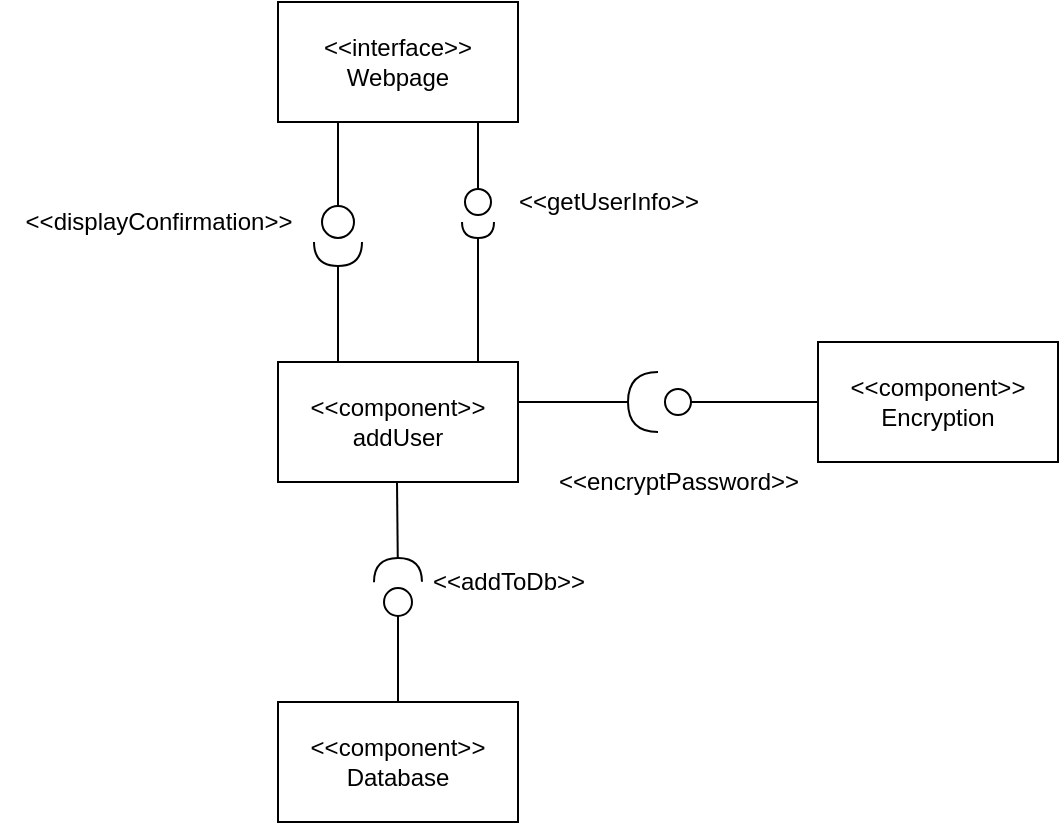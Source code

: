 <mxfile version="13.10.9" type="github" pages="8">
  <diagram id="rUuLZ0CwC7RdWQS-LIV7" name="AddUser">
    <mxGraphModel dx="1210" dy="643" grid="0" gridSize="10" guides="1" tooltips="1" connect="1" arrows="1" fold="1" page="1" pageScale="1" pageWidth="850" pageHeight="1100" math="0" shadow="0">
      <root>
        <mxCell id="APJ0qdRp9DO12fEd-1KZ-0" />
        <mxCell id="APJ0qdRp9DO12fEd-1KZ-1" parent="APJ0qdRp9DO12fEd-1KZ-0" />
        <mxCell id="rYR8tvmNt55ugRfYuJDr-0" value="&lt;div&gt;&amp;lt;&amp;lt;interface&amp;gt;&amp;gt;&lt;/div&gt;&lt;div&gt;Webpage&lt;br&gt;&lt;/div&gt;" style="rounded=0;whiteSpace=wrap;html=1;" parent="APJ0qdRp9DO12fEd-1KZ-1" vertex="1">
          <mxGeometry x="350" y="90" width="120" height="60" as="geometry" />
        </mxCell>
        <mxCell id="BtOhsKKlzof6iraWUFeg-1" value="&lt;div&gt;&amp;lt;&amp;lt;component&amp;gt;&amp;gt;&lt;/div&gt;&lt;div&gt;Database&lt;/div&gt;" style="rounded=0;whiteSpace=wrap;html=1;" parent="APJ0qdRp9DO12fEd-1KZ-1" vertex="1">
          <mxGeometry x="350" y="440" width="120" height="60" as="geometry" />
        </mxCell>
        <mxCell id="ukFtWzsqPvSTF6hQrSi1-1" style="edgeStyle=orthogonalEdgeStyle;rounded=0;orthogonalLoop=1;jettySize=auto;html=1;exitX=0.25;exitY=0;exitDx=0;exitDy=0;startArrow=none;startFill=0;startSize=10;endArrow=halfCircle;endFill=0;endSize=10;" parent="APJ0qdRp9DO12fEd-1KZ-1" source="BtOhsKKlzof6iraWUFeg-2" edge="1">
          <mxGeometry relative="1" as="geometry">
            <mxPoint x="380" y="210" as="targetPoint" />
          </mxGeometry>
        </mxCell>
        <mxCell id="4gtPtELoiswF_e7B3GmN-2" style="edgeStyle=orthogonalEdgeStyle;rounded=0;orthogonalLoop=1;jettySize=auto;html=1;startArrow=none;startFill=0;startSize=14;endArrow=halfCircle;endFill=0;endSize=13;" parent="APJ0qdRp9DO12fEd-1KZ-1" edge="1">
          <mxGeometry relative="1" as="geometry">
            <mxPoint x="540" y="290" as="targetPoint" />
            <mxPoint x="470" y="290" as="sourcePoint" />
          </mxGeometry>
        </mxCell>
        <mxCell id="BtOhsKKlzof6iraWUFeg-2" value="&lt;div&gt;&amp;lt;&amp;lt;component&amp;gt;&amp;gt;&lt;/div&gt;&lt;div&gt;addUser&lt;br&gt;&lt;/div&gt;" style="rounded=0;whiteSpace=wrap;html=1;" parent="APJ0qdRp9DO12fEd-1KZ-1" vertex="1">
          <mxGeometry x="350" y="270" width="120" height="60" as="geometry" />
        </mxCell>
        <mxCell id="BtOhsKKlzof6iraWUFeg-3" value="" style="endArrow=halfCircle;html=1;exitX=0.5;exitY=0;exitDx=0;exitDy=0;endFill=0;" parent="APJ0qdRp9DO12fEd-1KZ-1" edge="1">
          <mxGeometry width="50" height="50" relative="1" as="geometry">
            <mxPoint x="450" y="270" as="sourcePoint" />
            <mxPoint x="450" y="200" as="targetPoint" />
          </mxGeometry>
        </mxCell>
        <mxCell id="BtOhsKKlzof6iraWUFeg-4" value="" style="endArrow=none;html=1;startArrow=oval;startFill=0;startSize=13;" parent="APJ0qdRp9DO12fEd-1KZ-1" edge="1">
          <mxGeometry width="50" height="50" relative="1" as="geometry">
            <mxPoint x="450" y="190" as="sourcePoint" />
            <mxPoint x="450" y="150" as="targetPoint" />
          </mxGeometry>
        </mxCell>
        <mxCell id="BtOhsKKlzof6iraWUFeg-5" value="&amp;lt;&amp;lt;getUserInfo&amp;gt;&amp;gt;" style="text;html=1;align=center;verticalAlign=middle;resizable=0;points=[];autosize=1;" parent="APJ0qdRp9DO12fEd-1KZ-1" vertex="1">
          <mxGeometry x="460" y="180" width="110" height="20" as="geometry" />
        </mxCell>
        <mxCell id="BtOhsKKlzof6iraWUFeg-6" value="" style="endArrow=none;html=1;startArrow=halfCircle;startFill=0;startSize=10;" parent="APJ0qdRp9DO12fEd-1KZ-1" edge="1">
          <mxGeometry width="50" height="50" relative="1" as="geometry">
            <mxPoint x="410" y="380" as="sourcePoint" />
            <mxPoint x="409.5" y="330" as="targetPoint" />
          </mxGeometry>
        </mxCell>
        <mxCell id="BtOhsKKlzof6iraWUFeg-7" value="" style="endArrow=oval;html=1;startArrow=none;startFill=0;endFill=0;endSize=14;" parent="APJ0qdRp9DO12fEd-1KZ-1" edge="1">
          <mxGeometry width="50" height="50" relative="1" as="geometry">
            <mxPoint x="410" y="440" as="sourcePoint" />
            <mxPoint x="410" y="390" as="targetPoint" />
          </mxGeometry>
        </mxCell>
        <mxCell id="BtOhsKKlzof6iraWUFeg-8" value="&amp;lt;&amp;lt;addToDb&amp;gt;&amp;gt;" style="text;html=1;align=center;verticalAlign=middle;resizable=0;points=[];autosize=1;" parent="APJ0qdRp9DO12fEd-1KZ-1" vertex="1">
          <mxGeometry x="420" y="370" width="90" height="20" as="geometry" />
        </mxCell>
        <mxCell id="ukFtWzsqPvSTF6hQrSi1-0" value="" style="endArrow=none;html=1;endFill=0;endSize=22;startArrow=oval;startFill=0;startSize=16;" parent="APJ0qdRp9DO12fEd-1KZ-1" edge="1">
          <mxGeometry width="50" height="50" relative="1" as="geometry">
            <mxPoint x="380" y="200" as="sourcePoint" />
            <mxPoint x="380" y="150" as="targetPoint" />
          </mxGeometry>
        </mxCell>
        <mxCell id="ukFtWzsqPvSTF6hQrSi1-2" value="&amp;lt;&amp;lt;displayConfirmation&amp;gt;&amp;gt;" style="text;html=1;align=center;verticalAlign=middle;resizable=0;points=[];autosize=1;" parent="APJ0qdRp9DO12fEd-1KZ-1" vertex="1">
          <mxGeometry x="211" y="191" width="158" height="18" as="geometry" />
        </mxCell>
        <mxCell id="4gtPtELoiswF_e7B3GmN-1" style="edgeStyle=orthogonalEdgeStyle;rounded=0;orthogonalLoop=1;jettySize=auto;html=1;exitX=0;exitY=0.5;exitDx=0;exitDy=0;startArrow=none;startFill=0;startSize=14;endArrow=oval;endFill=0;endSize=13;" parent="APJ0qdRp9DO12fEd-1KZ-1" source="4gtPtELoiswF_e7B3GmN-0" edge="1">
          <mxGeometry relative="1" as="geometry">
            <mxPoint x="550" y="290" as="targetPoint" />
          </mxGeometry>
        </mxCell>
        <mxCell id="4gtPtELoiswF_e7B3GmN-0" value="&lt;div&gt;&amp;lt;&amp;lt;component&amp;gt;&amp;gt;&lt;/div&gt;&lt;div&gt;Encryption&lt;br&gt;&lt;/div&gt;" style="rounded=0;whiteSpace=wrap;html=1;" parent="APJ0qdRp9DO12fEd-1KZ-1" vertex="1">
          <mxGeometry x="620" y="260" width="120" height="60" as="geometry" />
        </mxCell>
        <mxCell id="4gtPtELoiswF_e7B3GmN-3" value="&amp;lt;&amp;lt;encryptPassword&amp;gt;&amp;gt;" style="text;html=1;align=center;verticalAlign=middle;resizable=0;points=[];autosize=1;" parent="APJ0qdRp9DO12fEd-1KZ-1" vertex="1">
          <mxGeometry x="480" y="320" width="140" height="20" as="geometry" />
        </mxCell>
      </root>
    </mxGraphModel>
  </diagram>
  <diagram id="Y52d5ZKDyGfbD1pGySOu" name="AddCharges">
    <mxGraphModel dx="1144" dy="589" grid="0" gridSize="10" guides="1" tooltips="1" connect="1" arrows="1" fold="1" page="1" pageScale="1" pageWidth="850" pageHeight="1100" math="0" shadow="0">
      <root>
        <mxCell id="0BvvpoM5XRBTN5z0QNdg-0" />
        <mxCell id="0BvvpoM5XRBTN5z0QNdg-1" parent="0BvvpoM5XRBTN5z0QNdg-0" />
        <mxCell id="r_D2R8uP9Z3UjWwnqE-W-1" value="" style="edgeStyle=orthogonalEdgeStyle;rounded=0;orthogonalLoop=1;jettySize=auto;html=1;startArrow=none;startFill=0;startSize=19;endArrow=oval;endFill=0;endSize=17;" parent="0BvvpoM5XRBTN5z0QNdg-1" source="0BvvpoM5XRBTN5z0QNdg-2" edge="1">
          <mxGeometry relative="1" as="geometry">
            <mxPoint x="210" y="181" as="targetPoint" />
          </mxGeometry>
        </mxCell>
        <mxCell id="r_D2R8uP9Z3UjWwnqE-W-5" style="edgeStyle=orthogonalEdgeStyle;rounded=0;orthogonalLoop=1;jettySize=auto;html=1;exitX=1;exitY=0.5;exitDx=0;exitDy=0;startArrow=none;startFill=0;startSize=19;endArrow=oval;endFill=0;endSize=17;" parent="0BvvpoM5XRBTN5z0QNdg-1" source="0BvvpoM5XRBTN5z0QNdg-2" edge="1">
          <mxGeometry relative="1" as="geometry">
            <mxPoint x="480" y="141" as="targetPoint" />
          </mxGeometry>
        </mxCell>
        <mxCell id="0BvvpoM5XRBTN5z0QNdg-2" value="&lt;div&gt;&amp;lt;&amp;lt;interface&amp;gt;&amp;gt;&lt;/div&gt;&lt;div&gt;Webpage&lt;br&gt;&lt;/div&gt;" style="rounded=0;whiteSpace=wrap;html=1;" parent="0BvvpoM5XRBTN5z0QNdg-1" vertex="1">
          <mxGeometry x="150" y="71" width="120" height="60" as="geometry" />
        </mxCell>
        <mxCell id="r_D2R8uP9Z3UjWwnqE-W-0" value="" style="edgeStyle=orthogonalEdgeStyle;rounded=0;orthogonalLoop=1;jettySize=auto;html=1;startArrow=none;startFill=0;startSize=16;endArrow=halfCircle;endFill=0;endSize=12;" parent="0BvvpoM5XRBTN5z0QNdg-1" source="0BvvpoM5XRBTN5z0QNdg-3" edge="1">
          <mxGeometry relative="1" as="geometry">
            <mxPoint x="210" y="191" as="targetPoint" />
          </mxGeometry>
        </mxCell>
        <mxCell id="r_D2R8uP9Z3UjWwnqE-W-12" style="edgeStyle=orthogonalEdgeStyle;rounded=0;orthogonalLoop=1;jettySize=auto;html=1;exitX=1;exitY=0.5;exitDx=0;exitDy=0;startArrow=none;startFill=0;startSize=19;endArrow=oval;endFill=0;endSize=16;" parent="0BvvpoM5XRBTN5z0QNdg-1" source="0BvvpoM5XRBTN5z0QNdg-3" edge="1">
          <mxGeometry relative="1" as="geometry">
            <mxPoint x="350" y="271" as="targetPoint" />
          </mxGeometry>
        </mxCell>
        <mxCell id="r_D2R8uP9Z3UjWwnqE-W-16" style="edgeStyle=orthogonalEdgeStyle;rounded=0;orthogonalLoop=1;jettySize=auto;html=1;exitX=0.25;exitY=1;exitDx=0;exitDy=0;startArrow=none;startFill=0;startSize=14;endArrow=halfCircle;endFill=0;endSize=13;" parent="0BvvpoM5XRBTN5z0QNdg-1" source="0BvvpoM5XRBTN5z0QNdg-3" edge="1">
          <mxGeometry relative="1" as="geometry">
            <mxPoint x="180" y="401" as="targetPoint" />
          </mxGeometry>
        </mxCell>
        <mxCell id="0BvvpoM5XRBTN5z0QNdg-3" value="&lt;div&gt;&amp;lt;&amp;lt;component&amp;gt;&amp;gt;&lt;/div&gt;&lt;div&gt;addCharges&lt;br&gt;&lt;/div&gt;" style="rounded=0;whiteSpace=wrap;html=1;" parent="0BvvpoM5XRBTN5z0QNdg-1" vertex="1">
          <mxGeometry x="150" y="241" width="120" height="60" as="geometry" />
        </mxCell>
        <mxCell id="r_D2R8uP9Z3UjWwnqE-W-4" style="edgeStyle=orthogonalEdgeStyle;rounded=0;orthogonalLoop=1;jettySize=auto;html=1;exitX=0.5;exitY=0;exitDx=0;exitDy=0;startArrow=none;startFill=0;startSize=19;endArrow=halfCircle;endFill=0;endSize=11;" parent="0BvvpoM5XRBTN5z0QNdg-1" source="r_D2R8uP9Z3UjWwnqE-W-2" edge="1">
          <mxGeometry relative="1" as="geometry">
            <mxPoint x="480" y="161" as="targetPoint" />
          </mxGeometry>
        </mxCell>
        <mxCell id="r_D2R8uP9Z3UjWwnqE-W-10" style="edgeStyle=orthogonalEdgeStyle;rounded=0;orthogonalLoop=1;jettySize=auto;html=1;exitX=0.5;exitY=1;exitDx=0;exitDy=0;startArrow=none;startFill=0;startSize=19;endArrow=oval;endFill=0;endSize=16;" parent="0BvvpoM5XRBTN5z0QNdg-1" source="r_D2R8uP9Z3UjWwnqE-W-2" edge="1">
          <mxGeometry relative="1" as="geometry">
            <mxPoint x="480" y="361" as="targetPoint" />
          </mxGeometry>
        </mxCell>
        <mxCell id="r_D2R8uP9Z3UjWwnqE-W-13" style="edgeStyle=orthogonalEdgeStyle;rounded=0;orthogonalLoop=1;jettySize=auto;html=1;exitX=0;exitY=0.5;exitDx=0;exitDy=0;startArrow=none;startFill=0;startSize=14;endArrow=halfCircle;endFill=0;endSize=13;" parent="0BvvpoM5XRBTN5z0QNdg-1" source="r_D2R8uP9Z3UjWwnqE-W-2" edge="1">
          <mxGeometry relative="1" as="geometry">
            <mxPoint x="360" y="271" as="targetPoint" />
          </mxGeometry>
        </mxCell>
        <mxCell id="r_D2R8uP9Z3UjWwnqE-W-2" value="&lt;div&gt;&amp;lt;&amp;lt;component&amp;gt;&amp;gt;&lt;/div&gt;&lt;div&gt;AdminLogin&lt;br&gt;&lt;/div&gt;" style="rounded=0;whiteSpace=wrap;html=1;" parent="0BvvpoM5XRBTN5z0QNdg-1" vertex="1">
          <mxGeometry x="420" y="241" width="120" height="60" as="geometry" />
        </mxCell>
        <mxCell id="r_D2R8uP9Z3UjWwnqE-W-3" value="&amp;lt;&amp;lt;getChargeInformation&amp;gt;&amp;gt;" style="text;html=1;align=center;verticalAlign=middle;resizable=0;points=[];autosize=1;" parent="0BvvpoM5XRBTN5z0QNdg-1" vertex="1">
          <mxGeometry x="220" y="171" width="160" height="20" as="geometry" />
        </mxCell>
        <mxCell id="r_D2R8uP9Z3UjWwnqE-W-6" value="&amp;lt;&amp;lt;getLoginCredentials&amp;gt;&amp;gt;" style="text;html=1;align=center;verticalAlign=middle;resizable=0;points=[];autosize=1;" parent="0BvvpoM5XRBTN5z0QNdg-1" vertex="1">
          <mxGeometry x="480" y="141" width="160" height="20" as="geometry" />
        </mxCell>
        <mxCell id="r_D2R8uP9Z3UjWwnqE-W-7" value="&lt;div&gt;&lt;br&gt;&lt;/div&gt;&lt;div&gt;&lt;br&gt;&lt;/div&gt;" style="text;html=1;align=center;verticalAlign=middle;resizable=0;points=[];autosize=1;" parent="0BvvpoM5XRBTN5z0QNdg-1" vertex="1">
          <mxGeometry x="290" y="426" width="20" height="30" as="geometry" />
        </mxCell>
        <mxCell id="r_D2R8uP9Z3UjWwnqE-W-9" style="edgeStyle=orthogonalEdgeStyle;rounded=0;orthogonalLoop=1;jettySize=auto;html=1;exitX=1;exitY=0.5;exitDx=0;exitDy=0;startArrow=none;startFill=0;startSize=19;endArrow=halfCircle;endFill=0;endSize=11;" parent="0BvvpoM5XRBTN5z0QNdg-1" source="r_D2R8uP9Z3UjWwnqE-W-8" edge="1">
          <mxGeometry relative="1" as="geometry">
            <mxPoint x="480" y="371" as="targetPoint" />
          </mxGeometry>
        </mxCell>
        <mxCell id="_ZDBPK7lSFRtpQAL9qDg-0" style="edgeStyle=orthogonalEdgeStyle;rounded=0;orthogonalLoop=1;jettySize=auto;html=1;exitX=0;exitY=0.5;exitDx=0;exitDy=0;startArrow=none;startFill=0;startSize=14;endArrow=oval;endFill=0;endSize=13;" parent="0BvvpoM5XRBTN5z0QNdg-1" source="r_D2R8uP9Z3UjWwnqE-W-8" edge="1">
          <mxGeometry relative="1" as="geometry">
            <mxPoint x="180" y="401" as="targetPoint" />
          </mxGeometry>
        </mxCell>
        <mxCell id="r_D2R8uP9Z3UjWwnqE-W-8" value="&lt;div&gt;&amp;lt;&amp;lt;component&amp;gt;&amp;gt;&lt;/div&gt;&lt;div&gt;Database&lt;br&gt;&lt;/div&gt;" style="rounded=0;whiteSpace=wrap;html=1;" parent="0BvvpoM5XRBTN5z0QNdg-1" vertex="1">
          <mxGeometry x="280" y="411" width="120" height="60" as="geometry" />
        </mxCell>
        <mxCell id="r_D2R8uP9Z3UjWwnqE-W-11" value="&amp;lt;&amp;lt;checkCredentials&amp;gt;&amp;gt;" style="text;html=1;align=center;verticalAlign=middle;resizable=0;points=[];autosize=1;" parent="0BvvpoM5XRBTN5z0QNdg-1" vertex="1">
          <mxGeometry x="493" y="352" width="134" height="18" as="geometry" />
        </mxCell>
        <mxCell id="r_D2R8uP9Z3UjWwnqE-W-14" value="&amp;lt;&amp;lt;login&amp;gt;&amp;gt;" style="text;html=1;align=center;verticalAlign=middle;resizable=0;points=[];autosize=1;" parent="0BvvpoM5XRBTN5z0QNdg-1" vertex="1">
          <mxGeometry x="330" y="291" width="70" height="20" as="geometry" />
        </mxCell>
        <mxCell id="_ZDBPK7lSFRtpQAL9qDg-1" value="&amp;lt;&amp;lt;insertRecord&amp;gt;&amp;gt;" style="text;html=1;align=center;verticalAlign=middle;resizable=0;points=[];autosize=1;" parent="0BvvpoM5XRBTN5z0QNdg-1" vertex="1">
          <mxGeometry x="190" y="381" width="110" height="20" as="geometry" />
        </mxCell>
        <mxCell id="1KN_psqOtUP6KYfmQrgA-0" value="" style="endArrow=oval;html=1;endFill=0;endSize=14;" edge="1" parent="0BvvpoM5XRBTN5z0QNdg-1">
          <mxGeometry width="50" height="50" relative="1" as="geometry">
            <mxPoint x="540" y="270.5" as="sourcePoint" />
            <mxPoint x="587" y="270.5" as="targetPoint" />
          </mxGeometry>
        </mxCell>
        <mxCell id="1KN_psqOtUP6KYfmQrgA-3" style="edgeStyle=orthogonalEdgeStyle;rounded=0;orthogonalLoop=1;jettySize=auto;html=1;exitX=0;exitY=0.5;exitDx=0;exitDy=0;endArrow=halfCircle;endFill=0;endSize=11;" edge="1" parent="0BvvpoM5XRBTN5z0QNdg-1" source="1KN_psqOtUP6KYfmQrgA-2">
          <mxGeometry relative="1" as="geometry">
            <mxPoint x="596" y="271" as="targetPoint" />
          </mxGeometry>
        </mxCell>
        <mxCell id="1KN_psqOtUP6KYfmQrgA-2" value="Encryption" style="rounded=0;whiteSpace=wrap;html=1;" vertex="1" parent="0BvvpoM5XRBTN5z0QNdg-1">
          <mxGeometry x="701" y="241" width="120" height="60" as="geometry" />
        </mxCell>
        <mxCell id="1KN_psqOtUP6KYfmQrgA-4" value="&amp;lt;&amp;lt;EncryptPassword&amp;gt;&amp;gt;" style="text;html=1;align=center;verticalAlign=middle;resizable=0;points=[];autosize=1;" vertex="1" parent="0BvvpoM5XRBTN5z0QNdg-1">
          <mxGeometry x="551" y="230" width="134" height="18" as="geometry" />
        </mxCell>
      </root>
    </mxGraphModel>
  </diagram>
  <diagram id="g2hip7DmW2aXxMmxixf6" name="payCharges">
    <mxGraphModel dx="290" dy="588" grid="0" gridSize="10" guides="1" tooltips="1" connect="1" arrows="1" fold="1" page="1" pageScale="1" pageWidth="850" pageHeight="1100" math="0" shadow="0">
      <root>
        <mxCell id="o1U7pOWKb4e2-C12Hc4e-0" />
        <mxCell id="o1U7pOWKb4e2-C12Hc4e-1" parent="o1U7pOWKb4e2-C12Hc4e-0" />
        <mxCell id="kvjqeFdl-s6JHgCzIYXw-2" style="edgeStyle=orthogonalEdgeStyle;rounded=0;orthogonalLoop=1;jettySize=auto;html=1;exitX=0.75;exitY=1;exitDx=0;exitDy=0;startArrow=none;startFill=0;startSize=14;endArrow=oval;endFill=0;endSize=13;" parent="o1U7pOWKb4e2-C12Hc4e-1" source="o1U7pOWKb4e2-C12Hc4e-2" edge="1">
          <mxGeometry relative="1" as="geometry">
            <mxPoint x="290" y="165" as="targetPoint" />
          </mxGeometry>
        </mxCell>
        <mxCell id="Txd__PKAfKwo9zWXBHOz-5" style="edgeStyle=orthogonalEdgeStyle;rounded=0;orthogonalLoop=1;jettySize=auto;html=1;exitX=1;exitY=0.5;exitDx=0;exitDy=0;startArrow=none;startFill=0;startSize=14;endArrow=halfCircle;endFill=0;endSize=11;" parent="o1U7pOWKb4e2-C12Hc4e-1" source="o1U7pOWKb4e2-C12Hc4e-2" edge="1">
          <mxGeometry relative="1" as="geometry">
            <mxPoint x="500" y="135" as="targetPoint" />
          </mxGeometry>
        </mxCell>
        <mxCell id="o1U7pOWKb4e2-C12Hc4e-2" value="&lt;div&gt;&amp;lt;&amp;lt;interface&amp;gt;&amp;gt;&lt;/div&gt;&lt;div&gt;Webpage&lt;br&gt;&lt;/div&gt;" style="rounded=0;whiteSpace=wrap;html=1;" parent="o1U7pOWKb4e2-C12Hc4e-1" vertex="1">
          <mxGeometry x="200" y="65" width="120" height="60" as="geometry" />
        </mxCell>
        <mxCell id="kvjqeFdl-s6JHgCzIYXw-1" style="edgeStyle=orthogonalEdgeStyle;rounded=0;orthogonalLoop=1;jettySize=auto;html=1;exitX=0.75;exitY=0;exitDx=0;exitDy=0;startArrow=none;startFill=0;startSize=14;endArrow=halfCircle;endFill=0;endSize=10;" parent="o1U7pOWKb4e2-C12Hc4e-1" source="kvjqeFdl-s6JHgCzIYXw-0" edge="1">
          <mxGeometry relative="1" as="geometry">
            <mxPoint x="290" y="175" as="targetPoint" />
          </mxGeometry>
        </mxCell>
        <mxCell id="Txd__PKAfKwo9zWXBHOz-2" style="edgeStyle=orthogonalEdgeStyle;rounded=0;orthogonalLoop=1;jettySize=auto;html=1;exitX=1;exitY=0.5;exitDx=0;exitDy=0;startArrow=none;startFill=0;startSize=14;endArrow=oval;endFill=0;endSize=14;" parent="o1U7pOWKb4e2-C12Hc4e-1" source="kvjqeFdl-s6JHgCzIYXw-0" edge="1">
          <mxGeometry relative="1" as="geometry">
            <mxPoint x="390" y="255" as="targetPoint" />
          </mxGeometry>
        </mxCell>
        <mxCell id="-b95Hkb9FhqtMwTolk68-4" style="edgeStyle=orthogonalEdgeStyle;rounded=0;orthogonalLoop=1;jettySize=auto;html=1;exitX=0.5;exitY=1;exitDx=0;exitDy=0;startArrow=none;startFill=0;startSize=14;endArrow=halfCircle;endFill=0;endSize=15;" parent="o1U7pOWKb4e2-C12Hc4e-1" source="kvjqeFdl-s6JHgCzIYXw-0" edge="1">
          <mxGeometry relative="1" as="geometry">
            <mxPoint x="280" y="395" as="targetPoint" />
          </mxGeometry>
        </mxCell>
        <mxCell id="kvjqeFdl-s6JHgCzIYXw-0" value="&lt;div&gt;&amp;lt;&amp;lt;component&amp;gt;&amp;gt;&lt;/div&gt;&lt;div&gt;payCharges&lt;br&gt;&lt;/div&gt;" style="rounded=0;whiteSpace=wrap;html=1;" parent="o1U7pOWKb4e2-C12Hc4e-1" vertex="1">
          <mxGeometry x="200" y="225" width="120" height="60" as="geometry" />
        </mxCell>
        <mxCell id="kvjqeFdl-s6JHgCzIYXw-3" value="&amp;lt;&amp;lt;getPaymentAmount&amp;gt;&amp;gt;" style="text;html=1;align=center;verticalAlign=middle;resizable=0;points=[];autosize=1;" parent="o1U7pOWKb4e2-C12Hc4e-1" vertex="1">
          <mxGeometry x="128" y="156" width="145" height="18" as="geometry" />
        </mxCell>
        <mxCell id="Txd__PKAfKwo9zWXBHOz-1" style="edgeStyle=orthogonalEdgeStyle;rounded=0;orthogonalLoop=1;jettySize=auto;html=1;exitX=0;exitY=0.5;exitDx=0;exitDy=0;startArrow=none;startFill=0;startSize=14;endArrow=halfCircle;endFill=0;endSize=10;" parent="o1U7pOWKb4e2-C12Hc4e-1" source="kvjqeFdl-s6JHgCzIYXw-5" edge="1">
          <mxGeometry relative="1" as="geometry">
            <mxPoint x="400" y="255" as="targetPoint" />
          </mxGeometry>
        </mxCell>
        <mxCell id="Txd__PKAfKwo9zWXBHOz-4" style="edgeStyle=orthogonalEdgeStyle;rounded=0;orthogonalLoop=1;jettySize=auto;html=1;exitX=0.5;exitY=0;exitDx=0;exitDy=0;startArrow=none;startFill=0;startSize=14;endArrow=oval;endFill=0;endSize=14;" parent="o1U7pOWKb4e2-C12Hc4e-1" source="kvjqeFdl-s6JHgCzIYXw-5" edge="1">
          <mxGeometry relative="1" as="geometry">
            <mxPoint x="500" y="145" as="targetPoint" />
          </mxGeometry>
        </mxCell>
        <mxCell id="-b95Hkb9FhqtMwTolk68-0" style="edgeStyle=orthogonalEdgeStyle;rounded=0;orthogonalLoop=1;jettySize=auto;html=1;exitX=0.5;exitY=1;exitDx=0;exitDy=0;startArrow=none;startFill=0;startSize=14;endArrow=halfCircle;endFill=0;endSize=12;" parent="o1U7pOWKb4e2-C12Hc4e-1" source="kvjqeFdl-s6JHgCzIYXw-5" edge="1">
          <mxGeometry relative="1" as="geometry">
            <mxPoint x="500" y="335" as="targetPoint" />
          </mxGeometry>
        </mxCell>
        <mxCell id="fMCB3vp5_V9pdvqyl7y7-0" style="edgeStyle=orthogonalEdgeStyle;rounded=0;orthogonalLoop=1;jettySize=auto;html=1;exitX=1;exitY=0.5;exitDx=0;exitDy=0;endArrow=halfCircle;endFill=0;endSize=11;" edge="1" parent="o1U7pOWKb4e2-C12Hc4e-1" source="kvjqeFdl-s6JHgCzIYXw-5">
          <mxGeometry relative="1" as="geometry">
            <mxPoint x="623" y="255" as="targetPoint" />
          </mxGeometry>
        </mxCell>
        <mxCell id="kvjqeFdl-s6JHgCzIYXw-5" value="&lt;div&gt;&amp;lt;&amp;lt;component&amp;gt;&amp;gt;&lt;/div&gt;&lt;div&gt;StudentLogin&lt;br&gt;&lt;/div&gt;" style="rounded=0;whiteSpace=wrap;html=1;" parent="o1U7pOWKb4e2-C12Hc4e-1" vertex="1">
          <mxGeometry x="440" y="225" width="120" height="60" as="geometry" />
        </mxCell>
        <mxCell id="Txd__PKAfKwo9zWXBHOz-3" value="&amp;lt;&amp;lt;getStudentId&amp;gt;&amp;gt;" style="text;html=1;align=center;verticalAlign=middle;resizable=0;points=[];autosize=1;" parent="o1U7pOWKb4e2-C12Hc4e-1" vertex="1">
          <mxGeometry x="320" y="275" width="110" height="20" as="geometry" />
        </mxCell>
        <mxCell id="Txd__PKAfKwo9zWXBHOz-6" value="&amp;lt;&amp;lt;getLoginInfo&amp;gt;&amp;gt;" style="text;html=1;align=center;verticalAlign=middle;resizable=0;points=[];autosize=1;" parent="o1U7pOWKb4e2-C12Hc4e-1" vertex="1">
          <mxGeometry x="510" y="125" width="110" height="20" as="geometry" />
        </mxCell>
        <mxCell id="-b95Hkb9FhqtMwTolk68-1" style="edgeStyle=orthogonalEdgeStyle;rounded=0;orthogonalLoop=1;jettySize=auto;html=1;exitX=0.5;exitY=0;exitDx=0;exitDy=0;startArrow=none;startFill=0;startSize=14;endArrow=oval;endFill=0;endSize=15;" parent="o1U7pOWKb4e2-C12Hc4e-1" source="Txd__PKAfKwo9zWXBHOz-7" edge="1">
          <mxGeometry relative="1" as="geometry">
            <mxPoint x="500" y="345" as="targetPoint" />
          </mxGeometry>
        </mxCell>
        <mxCell id="-b95Hkb9FhqtMwTolk68-5" style="edgeStyle=orthogonalEdgeStyle;rounded=0;orthogonalLoop=1;jettySize=auto;html=1;exitX=0;exitY=0.5;exitDx=0;exitDy=0;startArrow=none;startFill=0;startSize=14;endArrow=oval;endFill=0;endSize=15;" parent="o1U7pOWKb4e2-C12Hc4e-1" source="Txd__PKAfKwo9zWXBHOz-7" edge="1">
          <mxGeometry relative="1" as="geometry">
            <mxPoint x="280" y="405" as="targetPoint" />
          </mxGeometry>
        </mxCell>
        <mxCell id="Txd__PKAfKwo9zWXBHOz-7" value="&lt;div&gt;&amp;lt;&amp;lt;component&amp;gt;&amp;gt;&lt;/div&gt;&lt;div&gt;Database&lt;br&gt;&lt;/div&gt;" style="rounded=0;whiteSpace=wrap;html=1;" parent="o1U7pOWKb4e2-C12Hc4e-1" vertex="1">
          <mxGeometry x="440" y="395" width="120" height="60" as="geometry" />
        </mxCell>
        <mxCell id="fMCB3vp5_V9pdvqyl7y7-1" style="edgeStyle=orthogonalEdgeStyle;rounded=0;orthogonalLoop=1;jettySize=auto;html=1;exitX=0;exitY=0.4;exitDx=0;exitDy=0;endArrow=oval;endFill=0;endSize=13;exitPerimeter=0;" edge="1" parent="o1U7pOWKb4e2-C12Hc4e-1" source="Txd__PKAfKwo9zWXBHOz-8">
          <mxGeometry relative="1" as="geometry">
            <mxPoint x="629" y="255" as="targetPoint" />
          </mxGeometry>
        </mxCell>
        <mxCell id="Txd__PKAfKwo9zWXBHOz-8" value="&lt;div&gt;&amp;lt;&amp;lt;component&amp;gt;&amp;gt;&lt;/div&gt;&lt;div&gt;Encryption&lt;br&gt;&lt;/div&gt;" style="rounded=0;whiteSpace=wrap;html=1;" parent="o1U7pOWKb4e2-C12Hc4e-1" vertex="1">
          <mxGeometry x="703" y="231" width="120" height="60" as="geometry" />
        </mxCell>
        <mxCell id="Txd__PKAfKwo9zWXBHOz-15" value="&amp;lt;&amp;lt;encryptPassword&amp;gt;&amp;gt;" style="text;html=1;align=center;verticalAlign=middle;resizable=0;points=[];autosize=1;" parent="o1U7pOWKb4e2-C12Hc4e-1" vertex="1">
          <mxGeometry x="599" y="204" width="133" height="18" as="geometry" />
        </mxCell>
        <mxCell id="-b95Hkb9FhqtMwTolk68-2" value="&amp;lt;&amp;lt;checkCredentials&amp;gt;&amp;gt;" style="text;html=1;align=center;verticalAlign=middle;resizable=0;points=[];autosize=1;" parent="o1U7pOWKb4e2-C12Hc4e-1" vertex="1">
          <mxGeometry x="350" y="328" width="134" height="18" as="geometry" />
        </mxCell>
        <mxCell id="-b95Hkb9FhqtMwTolk68-6" value="&amp;lt;&amp;lt;addNewTransaction&amp;gt;&amp;gt;" style="text;html=1;align=center;verticalAlign=middle;resizable=0;points=[];autosize=1;" parent="o1U7pOWKb4e2-C12Hc4e-1" vertex="1">
          <mxGeometry x="170" y="425" width="150" height="20" as="geometry" />
        </mxCell>
      </root>
    </mxGraphModel>
  </diagram>
  <diagram id="1wzU1umJ06EHqtjQU-Fl" name="ER_Diagram">
    <mxGraphModel dx="290" dy="588" grid="0" gridSize="10" guides="1" tooltips="1" connect="1" arrows="1" fold="1" page="1" pageScale="1" pageWidth="850" pageHeight="1100" math="0" shadow="0">
      <root>
        <mxCell id="0Ox-fh44xJBKeiEa8GLi-0" />
        <mxCell id="0Ox-fh44xJBKeiEa8GLi-1" parent="0Ox-fh44xJBKeiEa8GLi-0" />
        <mxCell id="0Ox-fh44xJBKeiEa8GLi-14" style="edgeStyle=orthogonalEdgeStyle;rounded=0;orthogonalLoop=1;jettySize=auto;html=1;exitX=0;exitY=0.75;exitDx=0;exitDy=0;entryX=1;entryY=0.5;entryDx=0;entryDy=0;endArrow=none;endFill=0;endSize=13;" edge="1" parent="0Ox-fh44xJBKeiEa8GLi-1" source="0Ox-fh44xJBKeiEa8GLi-4" target="0Ox-fh44xJBKeiEa8GLi-12">
          <mxGeometry relative="1" as="geometry" />
        </mxCell>
        <mxCell id="0Ox-fh44xJBKeiEa8GLi-15" style="edgeStyle=orthogonalEdgeStyle;rounded=0;orthogonalLoop=1;jettySize=auto;html=1;exitX=0;exitY=0.5;exitDx=0;exitDy=0;entryX=1;entryY=1;entryDx=0;entryDy=0;endArrow=none;endFill=0;endSize=13;" edge="1" parent="0Ox-fh44xJBKeiEa8GLi-1" source="0Ox-fh44xJBKeiEa8GLi-4" target="0Ox-fh44xJBKeiEa8GLi-10">
          <mxGeometry relative="1" as="geometry" />
        </mxCell>
        <mxCell id="0Ox-fh44xJBKeiEa8GLi-17" style="edgeStyle=orthogonalEdgeStyle;rounded=0;orthogonalLoop=1;jettySize=auto;html=1;exitX=0;exitY=0;exitDx=0;exitDy=0;entryX=1;entryY=1;entryDx=0;entryDy=0;endArrow=none;endFill=0;endSize=13;" edge="1" parent="0Ox-fh44xJBKeiEa8GLi-1" source="0Ox-fh44xJBKeiEa8GLi-4" target="0Ox-fh44xJBKeiEa8GLi-9">
          <mxGeometry relative="1" as="geometry" />
        </mxCell>
        <mxCell id="0Ox-fh44xJBKeiEa8GLi-18" style="edgeStyle=orthogonalEdgeStyle;rounded=0;orthogonalLoop=1;jettySize=auto;html=1;exitX=0.25;exitY=0;exitDx=0;exitDy=0;entryX=0.667;entryY=0.975;entryDx=0;entryDy=0;entryPerimeter=0;endArrow=none;endFill=0;endSize=13;" edge="1" parent="0Ox-fh44xJBKeiEa8GLi-1" source="0Ox-fh44xJBKeiEa8GLi-4" target="0Ox-fh44xJBKeiEa8GLi-8">
          <mxGeometry relative="1" as="geometry" />
        </mxCell>
        <mxCell id="0Ox-fh44xJBKeiEa8GLi-19" style="edgeStyle=orthogonalEdgeStyle;rounded=0;orthogonalLoop=1;jettySize=auto;html=1;exitX=0.75;exitY=0;exitDx=0;exitDy=0;entryX=0.286;entryY=1;entryDx=0;entryDy=0;entryPerimeter=0;endArrow=none;endFill=0;endSize=13;" edge="1" parent="0Ox-fh44xJBKeiEa8GLi-1" source="0Ox-fh44xJBKeiEa8GLi-4" target="0Ox-fh44xJBKeiEa8GLi-5">
          <mxGeometry relative="1" as="geometry" />
        </mxCell>
        <mxCell id="0Ox-fh44xJBKeiEa8GLi-20" style="edgeStyle=orthogonalEdgeStyle;rounded=0;orthogonalLoop=1;jettySize=auto;html=1;exitX=1;exitY=0;exitDx=0;exitDy=0;entryX=0.017;entryY=0.7;entryDx=0;entryDy=0;entryPerimeter=0;endArrow=none;endFill=0;endSize=13;" edge="1" parent="0Ox-fh44xJBKeiEa8GLi-1" source="0Ox-fh44xJBKeiEa8GLi-4" target="0Ox-fh44xJBKeiEa8GLi-6">
          <mxGeometry relative="1" as="geometry" />
        </mxCell>
        <mxCell id="0Ox-fh44xJBKeiEa8GLi-21" style="edgeStyle=orthogonalEdgeStyle;rounded=0;orthogonalLoop=1;jettySize=auto;html=1;exitX=1;exitY=0.25;exitDx=0;exitDy=0;entryX=0;entryY=0.5;entryDx=0;entryDy=0;endArrow=none;endFill=0;endSize=13;" edge="1" parent="0Ox-fh44xJBKeiEa8GLi-1" source="0Ox-fh44xJBKeiEa8GLi-4" target="0Ox-fh44xJBKeiEa8GLi-7">
          <mxGeometry relative="1" as="geometry" />
        </mxCell>
        <mxCell id="0Ox-fh44xJBKeiEa8GLi-4" value="Student" style="rounded=0;whiteSpace=wrap;html=1;" vertex="1" parent="0Ox-fh44xJBKeiEa8GLi-1">
          <mxGeometry x="360" y="150" width="120" height="60" as="geometry" />
        </mxCell>
        <mxCell id="0Ox-fh44xJBKeiEa8GLi-5" value="firstName" style="ellipse;whiteSpace=wrap;html=1;" vertex="1" parent="0Ox-fh44xJBKeiEa8GLi-1">
          <mxGeometry x="430" y="40" width="70" height="40" as="geometry" />
        </mxCell>
        <mxCell id="0Ox-fh44xJBKeiEa8GLi-6" value="lastName" style="ellipse;whiteSpace=wrap;html=1;" vertex="1" parent="0Ox-fh44xJBKeiEa8GLi-1">
          <mxGeometry x="510" y="80" width="60" height="40" as="geometry" />
        </mxCell>
        <mxCell id="0Ox-fh44xJBKeiEa8GLi-7" value="birthDate" style="ellipse;whiteSpace=wrap;html=1;" vertex="1" parent="0Ox-fh44xJBKeiEa8GLi-1">
          <mxGeometry x="530" y="140" width="60" height="40" as="geometry" />
        </mxCell>
        <mxCell id="0Ox-fh44xJBKeiEa8GLi-8" value="Address" style="ellipse;whiteSpace=wrap;html=1;" vertex="1" parent="0Ox-fh44xJBKeiEa8GLi-1">
          <mxGeometry x="350" y="40" width="60" height="40" as="geometry" />
        </mxCell>
        <mxCell id="0Ox-fh44xJBKeiEa8GLi-9" value="Email" style="ellipse;whiteSpace=wrap;html=1;" vertex="1" parent="0Ox-fh44xJBKeiEa8GLi-1">
          <mxGeometry x="280" y="70" width="60" height="40" as="geometry" />
        </mxCell>
        <mxCell id="0Ox-fh44xJBKeiEa8GLi-10" value="studentId" style="ellipse;whiteSpace=wrap;html=1;fontStyle=4" vertex="1" parent="0Ox-fh44xJBKeiEa8GLi-1">
          <mxGeometry x="250" y="120" width="60" height="40" as="geometry" />
        </mxCell>
        <mxCell id="0Ox-fh44xJBKeiEa8GLi-12" value="Password" style="ellipse;whiteSpace=wrap;html=1;" vertex="1" parent="0Ox-fh44xJBKeiEa8GLi-1">
          <mxGeometry x="240" y="180" width="60" height="40" as="geometry" />
        </mxCell>
        <mxCell id="0Ox-fh44xJBKeiEa8GLi-25" value="" style="edgeStyle=orthogonalEdgeStyle;rounded=0;orthogonalLoop=1;jettySize=auto;html=1;endArrow=none;endFill=0;endSize=13;fontStyle=1;strokeWidth=3;startArrow=blockThin;startFill=0;" edge="1" parent="0Ox-fh44xJBKeiEa8GLi-1" source="0Ox-fh44xJBKeiEa8GLi-22" target="0Ox-fh44xJBKeiEa8GLi-24">
          <mxGeometry relative="1" as="geometry" />
        </mxCell>
        <mxCell id="0Ox-fh44xJBKeiEa8GLi-33" style="edgeStyle=orthogonalEdgeStyle;rounded=0;orthogonalLoop=1;jettySize=auto;html=1;exitX=1;exitY=0.5;exitDx=0;exitDy=0;entryX=0;entryY=0.5;entryDx=0;entryDy=0;startArrow=none;startFill=0;endArrow=none;endFill=0;endSize=4;strokeWidth=1;" edge="1" parent="0Ox-fh44xJBKeiEa8GLi-1" source="0Ox-fh44xJBKeiEa8GLi-22" target="0Ox-fh44xJBKeiEa8GLi-28">
          <mxGeometry relative="1" as="geometry" />
        </mxCell>
        <mxCell id="0Ox-fh44xJBKeiEa8GLi-48" style="edgeStyle=orthogonalEdgeStyle;rounded=0;orthogonalLoop=1;jettySize=auto;html=1;exitX=0.5;exitY=0;exitDx=0;exitDy=0;entryX=0.5;entryY=1;entryDx=0;entryDy=0;startArrow=none;startFill=0;endArrow=none;endFill=0;endSize=4;strokeWidth=1;" edge="1" parent="0Ox-fh44xJBKeiEa8GLi-1" source="0Ox-fh44xJBKeiEa8GLi-22" target="0Ox-fh44xJBKeiEa8GLi-4">
          <mxGeometry relative="1" as="geometry" />
        </mxCell>
        <mxCell id="0Ox-fh44xJBKeiEa8GLi-22" value="partakesIn" style="rhombus;whiteSpace=wrap;html=1;rounded=0;" vertex="1" parent="0Ox-fh44xJBKeiEa8GLi-1">
          <mxGeometry x="380" y="240" width="80" height="80" as="geometry" />
        </mxCell>
        <mxCell id="0Ox-fh44xJBKeiEa8GLi-31" style="edgeStyle=orthogonalEdgeStyle;rounded=0;orthogonalLoop=1;jettySize=auto;html=1;exitX=1;exitY=0.5;exitDx=0;exitDy=0;entryX=0;entryY=0.5;entryDx=0;entryDy=0;startArrow=none;startFill=0;endArrow=none;endFill=0;endSize=4;strokeWidth=1;" edge="1" parent="0Ox-fh44xJBKeiEa8GLi-1" source="0Ox-fh44xJBKeiEa8GLi-24" target="0Ox-fh44xJBKeiEa8GLi-27">
          <mxGeometry relative="1" as="geometry" />
        </mxCell>
        <mxCell id="0Ox-fh44xJBKeiEa8GLi-24" value="Transaction" style="whiteSpace=wrap;html=1;rounded=0;" vertex="1" parent="0Ox-fh44xJBKeiEa8GLi-1">
          <mxGeometry x="360" y="370" width="120" height="60" as="geometry" />
        </mxCell>
        <mxCell id="0Ox-fh44xJBKeiEa8GLi-27" value="amount" style="ellipse;whiteSpace=wrap;html=1;" vertex="1" parent="0Ox-fh44xJBKeiEa8GLi-1">
          <mxGeometry x="540" y="380" width="80" height="40" as="geometry" />
        </mxCell>
        <mxCell id="0Ox-fh44xJBKeiEa8GLi-28" value="date" style="ellipse;whiteSpace=wrap;html=1;" vertex="1" parent="0Ox-fh44xJBKeiEa8GLi-1">
          <mxGeometry x="510" y="260" width="80" height="40" as="geometry" />
        </mxCell>
        <mxCell id="0Ox-fh44xJBKeiEa8GLi-35" style="edgeStyle=orthogonalEdgeStyle;rounded=0;orthogonalLoop=1;jettySize=auto;html=1;exitX=1;exitY=0.5;exitDx=0;exitDy=0;entryX=0;entryY=0.5;entryDx=0;entryDy=0;startArrow=none;startFill=0;endArrow=none;endFill=0;endSize=4;strokeWidth=1;" edge="1" parent="0Ox-fh44xJBKeiEa8GLi-1" source="0Ox-fh44xJBKeiEa8GLi-29" target="0Ox-fh44xJBKeiEa8GLi-24">
          <mxGeometry relative="1" as="geometry" />
        </mxCell>
        <mxCell id="0Ox-fh44xJBKeiEa8GLi-29" value="&lt;u&gt;transId&lt;/u&gt;" style="ellipse;whiteSpace=wrap;html=1;" vertex="1" parent="0Ox-fh44xJBKeiEa8GLi-1">
          <mxGeometry x="210" y="380" width="80" height="40" as="geometry" />
        </mxCell>
        <mxCell id="0Ox-fh44xJBKeiEa8GLi-38" style="edgeStyle=orthogonalEdgeStyle;rounded=0;orthogonalLoop=1;jettySize=auto;html=1;exitX=0;exitY=0.25;exitDx=0;exitDy=0;startArrow=none;startFill=0;endArrow=none;endFill=0;endSize=4;strokeWidth=1;" edge="1" parent="0Ox-fh44xJBKeiEa8GLi-1" source="0Ox-fh44xJBKeiEa8GLi-36">
          <mxGeometry relative="1" as="geometry">
            <mxPoint x="350" y="560" as="targetPoint" />
          </mxGeometry>
        </mxCell>
        <mxCell id="0Ox-fh44xJBKeiEa8GLi-39" style="edgeStyle=orthogonalEdgeStyle;rounded=0;orthogonalLoop=1;jettySize=auto;html=1;exitX=0;exitY=0.75;exitDx=0;exitDy=0;startArrow=none;startFill=0;endArrow=none;endFill=0;endSize=4;strokeWidth=1;" edge="1" parent="0Ox-fh44xJBKeiEa8GLi-1" source="0Ox-fh44xJBKeiEa8GLi-36">
          <mxGeometry relative="1" as="geometry">
            <mxPoint x="500" y="560" as="targetPoint" />
          </mxGeometry>
        </mxCell>
        <mxCell id="0Ox-fh44xJBKeiEa8GLi-46" style="edgeStyle=orthogonalEdgeStyle;rounded=0;orthogonalLoop=1;jettySize=auto;html=1;exitX=1;exitY=0.5;exitDx=0;exitDy=0;entryX=0.5;entryY=1;entryDx=0;entryDy=0;startArrow=none;startFill=0;endArrow=none;endFill=0;endSize=4;strokeWidth=1;" edge="1" parent="0Ox-fh44xJBKeiEa8GLi-1" source="0Ox-fh44xJBKeiEa8GLi-36" target="0Ox-fh44xJBKeiEa8GLi-24">
          <mxGeometry relative="1" as="geometry" />
        </mxCell>
        <mxCell id="0Ox-fh44xJBKeiEa8GLi-36" value="ISA" style="triangle;whiteSpace=wrap;html=1;rounded=0;direction=north;" vertex="1" parent="0Ox-fh44xJBKeiEa8GLi-1">
          <mxGeometry x="380" y="460" width="80" height="60" as="geometry" />
        </mxCell>
        <mxCell id="0Ox-fh44xJBKeiEa8GLi-42" value="Charge" style="rounded=0;whiteSpace=wrap;html=1;" vertex="1" parent="0Ox-fh44xJBKeiEa8GLi-1">
          <mxGeometry x="300" y="560" width="100" height="50" as="geometry" />
        </mxCell>
        <mxCell id="0Ox-fh44xJBKeiEa8GLi-45" style="edgeStyle=orthogonalEdgeStyle;rounded=0;orthogonalLoop=1;jettySize=auto;html=1;exitX=1;exitY=0.5;exitDx=0;exitDy=0;entryX=0;entryY=0.5;entryDx=0;entryDy=0;startArrow=none;startFill=0;endArrow=none;endFill=0;endSize=4;strokeWidth=1;" edge="1" parent="0Ox-fh44xJBKeiEa8GLi-1" source="0Ox-fh44xJBKeiEa8GLi-43" target="0Ox-fh44xJBKeiEa8GLi-44">
          <mxGeometry relative="1" as="geometry" />
        </mxCell>
        <mxCell id="0Ox-fh44xJBKeiEa8GLi-43" value="Payment" style="rounded=0;whiteSpace=wrap;html=1;" vertex="1" parent="0Ox-fh44xJBKeiEa8GLi-1">
          <mxGeometry x="460" y="560" width="100" height="50" as="geometry" />
        </mxCell>
        <mxCell id="0Ox-fh44xJBKeiEa8GLi-44" value="payMethod" style="ellipse;whiteSpace=wrap;html=1;" vertex="1" parent="0Ox-fh44xJBKeiEa8GLi-1">
          <mxGeometry x="650" y="565" width="80" height="40" as="geometry" />
        </mxCell>
      </root>
    </mxGraphModel>
  </diagram>
  <diagram id="X0-42vYhp9DcA-TeuK1h" name="System Use Case">
    <mxGraphModel dx="290" dy="588" grid="0" gridSize="10" guides="1" tooltips="1" connect="1" arrows="1" fold="1" page="1" pageScale="1" pageWidth="850" pageHeight="1100" math="0" shadow="0">
      <root>
        <mxCell id="mZUVnoC9Q8g2g_x3BrMC-0" />
        <mxCell id="mZUVnoC9Q8g2g_x3BrMC-1" parent="mZUVnoC9Q8g2g_x3BrMC-0" />
        <mxCell id="mZUVnoC9Q8g2g_x3BrMC-2" value="" style="rounded=0;whiteSpace=wrap;html=1;" vertex="1" parent="mZUVnoC9Q8g2g_x3BrMC-1">
          <mxGeometry x="220" y="60" width="310" height="390" as="geometry" />
        </mxCell>
        <mxCell id="mZUVnoC9Q8g2g_x3BrMC-3" value="Student" style="shape=umlActor;verticalLabelPosition=bottom;verticalAlign=top;html=1;outlineConnect=0;" vertex="1" parent="mZUVnoC9Q8g2g_x3BrMC-1">
          <mxGeometry x="110" y="150" width="30" height="60" as="geometry" />
        </mxCell>
        <mxCell id="mZUVnoC9Q8g2g_x3BrMC-4" value="Admin" style="shape=umlActor;verticalLabelPosition=bottom;verticalAlign=top;html=1;outlineConnect=0;" vertex="1" parent="mZUVnoC9Q8g2g_x3BrMC-1">
          <mxGeometry x="610" y="140" width="30" height="60" as="geometry" />
        </mxCell>
        <mxCell id="mZUVnoC9Q8g2g_x3BrMC-5" value="Create Student Account" style="ellipse;whiteSpace=wrap;html=1;" vertex="1" parent="mZUVnoC9Q8g2g_x3BrMC-1">
          <mxGeometry x="310" y="70" width="110" height="60" as="geometry" />
        </mxCell>
        <mxCell id="mZUVnoC9Q8g2g_x3BrMC-6" value="Login" style="ellipse;whiteSpace=wrap;html=1;" vertex="1" parent="mZUVnoC9Q8g2g_x3BrMC-1">
          <mxGeometry x="310" y="150" width="110" height="60" as="geometry" />
        </mxCell>
        <mxCell id="mZUVnoC9Q8g2g_x3BrMC-7" value="Add Charges to Student Account" style="ellipse;whiteSpace=wrap;html=1;" vertex="1" parent="mZUVnoC9Q8g2g_x3BrMC-1">
          <mxGeometry x="315" y="225" width="100" height="60" as="geometry" />
        </mxCell>
        <mxCell id="mZUVnoC9Q8g2g_x3BrMC-8" value="View Summary of Charges on Student Account" style="ellipse;whiteSpace=wrap;html=1;" vertex="1" parent="mZUVnoC9Q8g2g_x3BrMC-1">
          <mxGeometry x="230" y="290" width="120" height="70" as="geometry" />
        </mxCell>
        <mxCell id="mZUVnoC9Q8g2g_x3BrMC-9" value="Pay Charges on Account" style="ellipse;whiteSpace=wrap;html=1;" vertex="1" parent="mZUVnoC9Q8g2g_x3BrMC-1">
          <mxGeometry x="410" y="360" width="110" height="60" as="geometry" />
        </mxCell>
        <mxCell id="mZUVnoC9Q8g2g_x3BrMC-11" value="" style="endArrow=none;html=1;strokeWidth=1;entryX=0.5;entryY=0.5;entryDx=0;entryDy=0;entryPerimeter=0;" edge="1" parent="mZUVnoC9Q8g2g_x3BrMC-1" target="mZUVnoC9Q8g2g_x3BrMC-4">
          <mxGeometry width="50" height="50" relative="1" as="geometry">
            <mxPoint x="420" y="100" as="sourcePoint" />
            <mxPoint x="470" y="50" as="targetPoint" />
          </mxGeometry>
        </mxCell>
        <mxCell id="mZUVnoC9Q8g2g_x3BrMC-12" value="" style="endArrow=none;html=1;strokeWidth=1;entryX=0;entryY=0.5;entryDx=0;entryDy=0;exitX=1;exitY=0.333;exitDx=0;exitDy=0;exitPerimeter=0;" edge="1" parent="mZUVnoC9Q8g2g_x3BrMC-1" source="mZUVnoC9Q8g2g_x3BrMC-3" target="mZUVnoC9Q8g2g_x3BrMC-5">
          <mxGeometry width="50" height="50" relative="1" as="geometry">
            <mxPoint x="140" y="180" as="sourcePoint" />
            <mxPoint x="190" y="130" as="targetPoint" />
          </mxGeometry>
        </mxCell>
        <mxCell id="mZUVnoC9Q8g2g_x3BrMC-13" value="" style="endArrow=none;html=1;strokeWidth=1;entryX=0;entryY=0.5;entryDx=0;entryDy=0;" edge="1" parent="mZUVnoC9Q8g2g_x3BrMC-1" target="mZUVnoC9Q8g2g_x3BrMC-6">
          <mxGeometry width="50" height="50" relative="1" as="geometry">
            <mxPoint x="130" y="180" as="sourcePoint" />
            <mxPoint x="180" y="130" as="targetPoint" />
          </mxGeometry>
        </mxCell>
        <mxCell id="mZUVnoC9Q8g2g_x3BrMC-14" value="" style="endArrow=none;html=1;strokeWidth=1;exitX=1;exitY=0.5;exitDx=0;exitDy=0;" edge="1" parent="mZUVnoC9Q8g2g_x3BrMC-1" source="mZUVnoC9Q8g2g_x3BrMC-6">
          <mxGeometry width="50" height="50" relative="1" as="geometry">
            <mxPoint x="570" y="220" as="sourcePoint" />
            <mxPoint x="620" y="170" as="targetPoint" />
          </mxGeometry>
        </mxCell>
        <mxCell id="mZUVnoC9Q8g2g_x3BrMC-15" value="" style="endArrow=none;html=1;strokeWidth=1;exitX=1;exitY=0.5;exitDx=0;exitDy=0;" edge="1" parent="mZUVnoC9Q8g2g_x3BrMC-1" source="mZUVnoC9Q8g2g_x3BrMC-7">
          <mxGeometry width="50" height="50" relative="1" as="geometry">
            <mxPoint x="570" y="230" as="sourcePoint" />
            <mxPoint x="620" y="180" as="targetPoint" />
          </mxGeometry>
        </mxCell>
        <mxCell id="mZUVnoC9Q8g2g_x3BrMC-16" value="" style="endArrow=none;html=1;strokeWidth=1;entryX=0;entryY=0;entryDx=0;entryDy=0;" edge="1" parent="mZUVnoC9Q8g2g_x3BrMC-1" target="mZUVnoC9Q8g2g_x3BrMC-8">
          <mxGeometry width="50" height="50" relative="1" as="geometry">
            <mxPoint x="140" y="190" as="sourcePoint" />
            <mxPoint x="190" y="140" as="targetPoint" />
          </mxGeometry>
        </mxCell>
        <mxCell id="mZUVnoC9Q8g2g_x3BrMC-18" value="" style="endArrow=none;dashed=1;html=1;strokeWidth=1;entryX=0;entryY=0;entryDx=0;entryDy=0;" edge="1" parent="mZUVnoC9Q8g2g_x3BrMC-1" target="mZUVnoC9Q8g2g_x3BrMC-9">
          <mxGeometry width="50" height="50" relative="1" as="geometry">
            <mxPoint x="350" y="330" as="sourcePoint" />
            <mxPoint x="400" y="280" as="targetPoint" />
          </mxGeometry>
        </mxCell>
        <mxCell id="mZUVnoC9Q8g2g_x3BrMC-19" value="&amp;lt;&amp;lt;include&amp;gt;&amp;gt;" style="text;html=1;align=center;verticalAlign=middle;resizable=0;points=[];autosize=1;" vertex="1" parent="mZUVnoC9Q8g2g_x3BrMC-1">
          <mxGeometry x="370" y="320" width="80" height="20" as="geometry" />
        </mxCell>
      </root>
    </mxGraphModel>
  </diagram>
  <diagram id="W6msj8FaF53vA8pc9nwO" name="Add_User_Activity">
    <mxGraphModel dx="1579" dy="840" grid="0" gridSize="10" guides="1" tooltips="1" connect="1" arrows="1" fold="1" page="1" pageScale="1" pageWidth="850" pageHeight="1100" math="0" shadow="0">
      <root>
        <mxCell id="WJz-HdgSztvtKBJ_V2SH-0" />
        <mxCell id="WJz-HdgSztvtKBJ_V2SH-1" parent="WJz-HdgSztvtKBJ_V2SH-0" />
        <mxCell id="HblRID2O2vWyrOYia8Yn-5" style="edgeStyle=orthogonalEdgeStyle;rounded=0;orthogonalLoop=1;jettySize=auto;html=1;exitX=0.5;exitY=1;exitDx=0;exitDy=0;entryX=0.5;entryY=0;entryDx=0;entryDy=0;startArrow=none;startFill=0;endArrow=block;endFill=1;endSize=4;strokeWidth=1;" edge="1" parent="WJz-HdgSztvtKBJ_V2SH-1" source="HblRID2O2vWyrOYia8Yn-0" target="HblRID2O2vWyrOYia8Yn-4">
          <mxGeometry relative="1" as="geometry" />
        </mxCell>
        <mxCell id="HblRID2O2vWyrOYia8Yn-0" value="" style="ellipse;whiteSpace=wrap;html=1;aspect=fixed;fillColor=#000000;" vertex="1" parent="WJz-HdgSztvtKBJ_V2SH-1">
          <mxGeometry x="300" y="60" width="30" height="30" as="geometry" />
        </mxCell>
        <mxCell id="HblRID2O2vWyrOYia8Yn-1" value="" style="group" vertex="1" connectable="0" parent="WJz-HdgSztvtKBJ_V2SH-1">
          <mxGeometry x="300" y="860" width="40" height="40" as="geometry" />
        </mxCell>
        <mxCell id="HblRID2O2vWyrOYia8Yn-2" value="" style="ellipse;whiteSpace=wrap;html=1;aspect=fixed;fillColor=#FFFFFF;" vertex="1" parent="HblRID2O2vWyrOYia8Yn-1">
          <mxGeometry width="40" height="40" as="geometry" />
        </mxCell>
        <mxCell id="HblRID2O2vWyrOYia8Yn-3" value="" style="ellipse;whiteSpace=wrap;html=1;aspect=fixed;fillColor=#000000;" vertex="1" parent="HblRID2O2vWyrOYia8Yn-1">
          <mxGeometry x="5" y="5" width="30" height="30" as="geometry" />
        </mxCell>
        <mxCell id="HblRID2O2vWyrOYia8Yn-11" value="" style="edgeStyle=orthogonalEdgeStyle;rounded=0;orthogonalLoop=1;jettySize=auto;html=1;startArrow=none;startFill=0;endArrow=block;endFill=1;endSize=4;strokeWidth=1;" edge="1" parent="WJz-HdgSztvtKBJ_V2SH-1" target="HblRID2O2vWyrOYia8Yn-10">
          <mxGeometry relative="1" as="geometry">
            <mxPoint x="320" y="190" as="sourcePoint" />
          </mxGeometry>
        </mxCell>
        <mxCell id="HblRID2O2vWyrOYia8Yn-4" value="Prompt for user information" style="rounded=1;whiteSpace=wrap;html=1;fillColor=#FFFFFF;" vertex="1" parent="WJz-HdgSztvtKBJ_V2SH-1">
          <mxGeometry x="260" y="140" width="110" height="50" as="geometry" />
        </mxCell>
        <mxCell id="HblRID2O2vWyrOYia8Yn-9" value="" style="edgeStyle=orthogonalEdgeStyle;rounded=0;orthogonalLoop=1;jettySize=auto;html=1;startArrow=none;startFill=0;endArrow=block;endFill=1;endSize=4;strokeWidth=1;" edge="1" parent="WJz-HdgSztvtKBJ_V2SH-1" source="HblRID2O2vWyrOYia8Yn-6" target="HblRID2O2vWyrOYia8Yn-8">
          <mxGeometry relative="1" as="geometry" />
        </mxCell>
        <mxCell id="HblRID2O2vWyrOYia8Yn-6" value="Check if entered Student Id corresponds to existing account" style="whiteSpace=wrap;html=1;rounded=1;fillColor=#FFFFFF;" vertex="1" parent="WJz-HdgSztvtKBJ_V2SH-1">
          <mxGeometry x="260" y="460" width="120" height="60" as="geometry" />
        </mxCell>
        <mxCell id="HblRID2O2vWyrOYia8Yn-24" style="edgeStyle=orthogonalEdgeStyle;rounded=0;orthogonalLoop=1;jettySize=auto;html=1;exitX=0.5;exitY=1;exitDx=0;exitDy=0;entryX=0.5;entryY=0;entryDx=0;entryDy=0;startArrow=none;startFill=0;endArrow=block;endFill=1;endSize=4;strokeWidth=1;" edge="1" parent="WJz-HdgSztvtKBJ_V2SH-1" source="HblRID2O2vWyrOYia8Yn-8" target="HblRID2O2vWyrOYia8Yn-19">
          <mxGeometry relative="1" as="geometry" />
        </mxCell>
        <mxCell id="kpTpKpXkXj-aOSjfITB6-2" style="edgeStyle=orthogonalEdgeStyle;rounded=0;orthogonalLoop=1;jettySize=auto;html=1;exitX=0;exitY=0.5;exitDx=0;exitDy=0;entryX=0.5;entryY=1;entryDx=0;entryDy=0;startArrow=none;startFill=0;endArrow=block;endFill=1;endSize=4;strokeWidth=1;" edge="1" parent="WJz-HdgSztvtKBJ_V2SH-1" source="HblRID2O2vWyrOYia8Yn-8" target="kpTpKpXkXj-aOSjfITB6-1">
          <mxGeometry relative="1" as="geometry" />
        </mxCell>
        <mxCell id="HblRID2O2vWyrOYia8Yn-8" value="" style="rhombus;whiteSpace=wrap;html=1;fillColor=#FFFFFF;" vertex="1" parent="WJz-HdgSztvtKBJ_V2SH-1">
          <mxGeometry x="287.5" y="560" width="65" height="70" as="geometry" />
        </mxCell>
        <mxCell id="HblRID2O2vWyrOYia8Yn-13" value="" style="edgeStyle=orthogonalEdgeStyle;rounded=0;orthogonalLoop=1;jettySize=auto;html=1;startArrow=none;startFill=0;endArrow=block;endFill=1;endSize=4;strokeWidth=1;" edge="1" parent="WJz-HdgSztvtKBJ_V2SH-1" source="HblRID2O2vWyrOYia8Yn-10" target="HblRID2O2vWyrOYia8Yn-12">
          <mxGeometry relative="1" as="geometry" />
        </mxCell>
        <mxCell id="HblRID2O2vWyrOYia8Yn-10" value="Button Pressed" style="rounded=1;whiteSpace=wrap;html=1;fillColor=#FFFFFF;" vertex="1" parent="WJz-HdgSztvtKBJ_V2SH-1">
          <mxGeometry x="260" y="240" width="120" height="60" as="geometry" />
        </mxCell>
        <mxCell id="HblRID2O2vWyrOYia8Yn-14" value="" style="edgeStyle=orthogonalEdgeStyle;rounded=0;orthogonalLoop=1;jettySize=auto;html=1;startArrow=none;startFill=0;endArrow=block;endFill=1;endSize=4;strokeWidth=1;" edge="1" parent="WJz-HdgSztvtKBJ_V2SH-1" source="HblRID2O2vWyrOYia8Yn-12" target="HblRID2O2vWyrOYia8Yn-6">
          <mxGeometry relative="1" as="geometry" />
        </mxCell>
        <mxCell id="HblRID2O2vWyrOYia8Yn-17" value="" style="edgeStyle=orthogonalEdgeStyle;rounded=0;orthogonalLoop=1;jettySize=auto;html=1;startArrow=none;startFill=0;endArrow=block;endFill=1;endSize=4;strokeWidth=1;" edge="1" parent="WJz-HdgSztvtKBJ_V2SH-1" source="HblRID2O2vWyrOYia8Yn-12" target="HblRID2O2vWyrOYia8Yn-16">
          <mxGeometry relative="1" as="geometry" />
        </mxCell>
        <mxCell id="HblRID2O2vWyrOYia8Yn-12" value="" style="rhombus;whiteSpace=wrap;html=1;fillColor=#FFFFFF;" vertex="1" parent="WJz-HdgSztvtKBJ_V2SH-1">
          <mxGeometry x="286.25" y="340" width="67.5" height="60" as="geometry" />
        </mxCell>
        <mxCell id="HblRID2O2vWyrOYia8Yn-15" value="(submit button)" style="text;html=1;align=center;verticalAlign=middle;resizable=0;points=[];autosize=1;" vertex="1" parent="WJz-HdgSztvtKBJ_V2SH-1">
          <mxGeometry x="320" y="420" width="100" height="20" as="geometry" />
        </mxCell>
        <mxCell id="kpTpKpXkXj-aOSjfITB6-0" style="edgeStyle=orthogonalEdgeStyle;rounded=0;orthogonalLoop=1;jettySize=auto;html=1;exitX=0.5;exitY=1;exitDx=0;exitDy=0;entryX=1;entryY=0.5;entryDx=0;entryDy=0;startArrow=none;startFill=0;endArrow=block;endFill=1;endSize=4;strokeWidth=1;" edge="1" parent="WJz-HdgSztvtKBJ_V2SH-1" source="HblRID2O2vWyrOYia8Yn-16" target="HblRID2O2vWyrOYia8Yn-2">
          <mxGeometry relative="1" as="geometry" />
        </mxCell>
        <mxCell id="HblRID2O2vWyrOYia8Yn-16" value="Display Student Functionality menu" style="rounded=1;whiteSpace=wrap;html=1;fillColor=#FFFFFF;" vertex="1" parent="WJz-HdgSztvtKBJ_V2SH-1">
          <mxGeometry x="450" y="345" width="110" height="50" as="geometry" />
        </mxCell>
        <mxCell id="HblRID2O2vWyrOYia8Yn-18" value="(back button)" style="text;html=1;align=center;verticalAlign=middle;resizable=0;points=[];autosize=1;" vertex="1" parent="WJz-HdgSztvtKBJ_V2SH-1">
          <mxGeometry x="335" y="340" width="90" height="20" as="geometry" />
        </mxCell>
        <mxCell id="HblRID2O2vWyrOYia8Yn-23" style="edgeStyle=orthogonalEdgeStyle;rounded=0;orthogonalLoop=1;jettySize=auto;html=1;exitX=0.5;exitY=1;exitDx=0;exitDy=0;entryX=0.5;entryY=0;entryDx=0;entryDy=0;startArrow=none;startFill=0;endArrow=block;endFill=1;endSize=4;strokeWidth=1;" edge="1" parent="WJz-HdgSztvtKBJ_V2SH-1" source="HblRID2O2vWyrOYia8Yn-19" target="HblRID2O2vWyrOYia8Yn-21">
          <mxGeometry relative="1" as="geometry" />
        </mxCell>
        <mxCell id="HblRID2O2vWyrOYia8Yn-19" value="Add User Information to database" style="rounded=1;whiteSpace=wrap;html=1;fillColor=#FFFFFF;" vertex="1" parent="WJz-HdgSztvtKBJ_V2SH-1">
          <mxGeometry x="260" y="670" width="120" height="60" as="geometry" />
        </mxCell>
        <mxCell id="HblRID2O2vWyrOYia8Yn-22" style="edgeStyle=orthogonalEdgeStyle;rounded=0;orthogonalLoop=1;jettySize=auto;html=1;exitX=0.5;exitY=1;exitDx=0;exitDy=0;entryX=0.5;entryY=0;entryDx=0;entryDy=0;startArrow=none;startFill=0;endArrow=block;endFill=1;endSize=4;strokeWidth=1;" edge="1" parent="WJz-HdgSztvtKBJ_V2SH-1" source="HblRID2O2vWyrOYia8Yn-21" target="HblRID2O2vWyrOYia8Yn-2">
          <mxGeometry relative="1" as="geometry" />
        </mxCell>
        <mxCell id="HblRID2O2vWyrOYia8Yn-21" value="Display confirmation message" style="rounded=1;whiteSpace=wrap;html=1;fillColor=#FFFFFF;" vertex="1" parent="WJz-HdgSztvtKBJ_V2SH-1">
          <mxGeometry x="260" y="770" width="120" height="60" as="geometry" />
        </mxCell>
        <mxCell id="HblRID2O2vWyrOYia8Yn-25" value="(no existing account)" style="text;html=1;align=center;verticalAlign=middle;resizable=0;points=[];autosize=1;" vertex="1" parent="WJz-HdgSztvtKBJ_V2SH-1">
          <mxGeometry x="320" y="640" width="130" height="20" as="geometry" />
        </mxCell>
        <mxCell id="kpTpKpXkXj-aOSjfITB6-4" style="edgeStyle=orthogonalEdgeStyle;rounded=0;orthogonalLoop=1;jettySize=auto;html=1;exitX=0.5;exitY=0;exitDx=0;exitDy=0;entryX=0;entryY=0.5;entryDx=0;entryDy=0;startArrow=none;startFill=0;endArrow=block;endFill=1;endSize=4;strokeWidth=1;" edge="1" parent="WJz-HdgSztvtKBJ_V2SH-1" source="kpTpKpXkXj-aOSjfITB6-1" target="HblRID2O2vWyrOYia8Yn-4">
          <mxGeometry relative="1" as="geometry" />
        </mxCell>
        <mxCell id="kpTpKpXkXj-aOSjfITB6-1" value="Print message stating that id corresponds to existing account" style="rounded=1;whiteSpace=wrap;html=1;fillColor=#FFFFFF;" vertex="1" parent="WJz-HdgSztvtKBJ_V2SH-1">
          <mxGeometry x="70" y="460" width="120" height="60" as="geometry" />
        </mxCell>
        <mxCell id="kpTpKpXkXj-aOSjfITB6-3" value="(existing account)" style="text;html=1;align=center;verticalAlign=middle;resizable=0;points=[];autosize=1;" vertex="1" parent="WJz-HdgSztvtKBJ_V2SH-1">
          <mxGeometry x="190" y="570" width="110" height="20" as="geometry" />
        </mxCell>
      </root>
    </mxGraphModel>
  </diagram>
  <diagram id="bvN5JvWEWwm-qROEAO3w" name="Add_Charges_Activity">
    <mxGraphModel dx="1238" dy="677" grid="0" gridSize="10" guides="1" tooltips="1" connect="1" arrows="1" fold="1" page="1" pageScale="1" pageWidth="850" pageHeight="1100" math="0" shadow="0">
      <root>
        <mxCell id="NIZiTLnPe4nAo5zHL0sU-0" />
        <mxCell id="NIZiTLnPe4nAo5zHL0sU-1" parent="NIZiTLnPe4nAo5zHL0sU-0" />
        <mxCell id="GBZ55ptHRMrOgoUgpFrr-1" value="" style="edgeStyle=orthogonalEdgeStyle;rounded=0;orthogonalLoop=1;jettySize=auto;html=1;startArrow=none;startFill=0;endArrow=block;endFill=1;endSize=4;strokeWidth=1;" edge="1" parent="NIZiTLnPe4nAo5zHL0sU-1" source="4jC3F2Fkw06yWmMMZuoX-0" target="GBZ55ptHRMrOgoUgpFrr-0">
          <mxGeometry relative="1" as="geometry" />
        </mxCell>
        <mxCell id="4jC3F2Fkw06yWmMMZuoX-0" value="" style="ellipse;whiteSpace=wrap;html=1;aspect=fixed;fillColor=#000000;" vertex="1" parent="NIZiTLnPe4nAo5zHL0sU-1">
          <mxGeometry x="285" y="100" width="30" height="30" as="geometry" />
        </mxCell>
        <mxCell id="HXjGQLHY0LFVL8eBqZvI-0" value="" style="group" vertex="1" connectable="0" parent="NIZiTLnPe4nAo5zHL0sU-1">
          <mxGeometry x="282.5" y="860" width="40" height="40" as="geometry" />
        </mxCell>
        <mxCell id="HXjGQLHY0LFVL8eBqZvI-1" value="" style="ellipse;whiteSpace=wrap;html=1;aspect=fixed;fillColor=#FFFFFF;" vertex="1" parent="HXjGQLHY0LFVL8eBqZvI-0">
          <mxGeometry width="40" height="40" as="geometry" />
        </mxCell>
        <mxCell id="HXjGQLHY0LFVL8eBqZvI-2" value="" style="ellipse;whiteSpace=wrap;html=1;aspect=fixed;fillColor=#000000;" vertex="1" parent="HXjGQLHY0LFVL8eBqZvI-0">
          <mxGeometry x="5" y="5" width="30" height="30" as="geometry" />
        </mxCell>
        <mxCell id="GBZ55ptHRMrOgoUgpFrr-3" value="" style="edgeStyle=orthogonalEdgeStyle;rounded=0;orthogonalLoop=1;jettySize=auto;html=1;startArrow=none;startFill=0;endArrow=block;endFill=1;endSize=4;strokeWidth=1;" edge="1" parent="NIZiTLnPe4nAo5zHL0sU-1" source="GBZ55ptHRMrOgoUgpFrr-0" target="GBZ55ptHRMrOgoUgpFrr-2">
          <mxGeometry relative="1" as="geometry" />
        </mxCell>
        <mxCell id="GBZ55ptHRMrOgoUgpFrr-0" value="Prompt for Student Id and charge amount" style="rounded=1;whiteSpace=wrap;html=1;fillColor=#FFFFFF;" vertex="1" parent="NIZiTLnPe4nAo5zHL0sU-1">
          <mxGeometry x="240" y="160" width="120" height="60" as="geometry" />
        </mxCell>
        <mxCell id="GBZ55ptHRMrOgoUgpFrr-5" value="" style="edgeStyle=orthogonalEdgeStyle;rounded=0;orthogonalLoop=1;jettySize=auto;html=1;startArrow=none;startFill=0;endArrow=block;endFill=1;endSize=4;strokeWidth=1;" edge="1" parent="NIZiTLnPe4nAo5zHL0sU-1" source="GBZ55ptHRMrOgoUgpFrr-2" target="GBZ55ptHRMrOgoUgpFrr-4">
          <mxGeometry relative="1" as="geometry" />
        </mxCell>
        <mxCell id="GBZ55ptHRMrOgoUgpFrr-2" value="Button Pressed" style="whiteSpace=wrap;html=1;rounded=1;fillColor=#FFFFFF;" vertex="1" parent="NIZiTLnPe4nAo5zHL0sU-1">
          <mxGeometry x="240" y="260" width="120" height="60" as="geometry" />
        </mxCell>
        <mxCell id="GBZ55ptHRMrOgoUgpFrr-7" value="" style="edgeStyle=orthogonalEdgeStyle;rounded=0;orthogonalLoop=1;jettySize=auto;html=1;startArrow=none;startFill=0;endArrow=block;endFill=1;endSize=4;strokeWidth=1;" edge="1" parent="NIZiTLnPe4nAo5zHL0sU-1" source="GBZ55ptHRMrOgoUgpFrr-4" target="GBZ55ptHRMrOgoUgpFrr-6">
          <mxGeometry relative="1" as="geometry" />
        </mxCell>
        <mxCell id="GBZ55ptHRMrOgoUgpFrr-10" style="edgeStyle=orthogonalEdgeStyle;rounded=0;orthogonalLoop=1;jettySize=auto;html=1;exitX=1;exitY=0.5;exitDx=0;exitDy=0;entryX=0;entryY=0.5;entryDx=0;entryDy=0;startArrow=none;startFill=0;endArrow=block;endFill=1;endSize=4;strokeWidth=1;" edge="1" parent="NIZiTLnPe4nAo5zHL0sU-1" source="GBZ55ptHRMrOgoUgpFrr-4" target="GBZ55ptHRMrOgoUgpFrr-9">
          <mxGeometry relative="1" as="geometry" />
        </mxCell>
        <mxCell id="GBZ55ptHRMrOgoUgpFrr-4" value="" style="rhombus;whiteSpace=wrap;html=1;fillColor=#FFFFFF;" vertex="1" parent="NIZiTLnPe4nAo5zHL0sU-1">
          <mxGeometry x="262.5" y="360" width="75" height="60" as="geometry" />
        </mxCell>
        <mxCell id="GBZ55ptHRMrOgoUgpFrr-14" value="" style="edgeStyle=orthogonalEdgeStyle;rounded=0;orthogonalLoop=1;jettySize=auto;html=1;startArrow=none;startFill=0;endArrow=block;endFill=1;endSize=4;strokeWidth=1;" edge="1" parent="NIZiTLnPe4nAo5zHL0sU-1" source="GBZ55ptHRMrOgoUgpFrr-6" target="GBZ55ptHRMrOgoUgpFrr-13">
          <mxGeometry relative="1" as="geometry" />
        </mxCell>
        <mxCell id="GBZ55ptHRMrOgoUgpFrr-6" value="Verify account ID" style="rounded=1;whiteSpace=wrap;html=1;fillColor=#FFFFFF;" vertex="1" parent="NIZiTLnPe4nAo5zHL0sU-1">
          <mxGeometry x="242.5" y="450" width="115" height="50" as="geometry" />
        </mxCell>
        <mxCell id="GBZ55ptHRMrOgoUgpFrr-8" value="(submit button)" style="text;html=1;align=center;verticalAlign=middle;resizable=0;points=[];autosize=1;" vertex="1" parent="NIZiTLnPe4nAo5zHL0sU-1">
          <mxGeometry x="305" y="420" width="100" height="20" as="geometry" />
        </mxCell>
        <mxCell id="GBZ55ptHRMrOgoUgpFrr-12" style="edgeStyle=orthogonalEdgeStyle;rounded=0;orthogonalLoop=1;jettySize=auto;html=1;exitX=0.5;exitY=1;exitDx=0;exitDy=0;entryX=1;entryY=0.5;entryDx=0;entryDy=0;startArrow=none;startFill=0;endArrow=block;endFill=1;endSize=4;strokeWidth=1;" edge="1" parent="NIZiTLnPe4nAo5zHL0sU-1" source="GBZ55ptHRMrOgoUgpFrr-9" target="HXjGQLHY0LFVL8eBqZvI-1">
          <mxGeometry relative="1" as="geometry" />
        </mxCell>
        <mxCell id="GBZ55ptHRMrOgoUgpFrr-9" value="Go back to Admin Functionality menu" style="rounded=1;whiteSpace=wrap;html=1;fillColor=#FFFFFF;" vertex="1" parent="NIZiTLnPe4nAo5zHL0sU-1">
          <mxGeometry x="585" y="360" width="120" height="60" as="geometry" />
        </mxCell>
        <mxCell id="GBZ55ptHRMrOgoUgpFrr-11" value="(Back button)" style="text;html=1;align=center;verticalAlign=middle;resizable=0;points=[];autosize=1;" vertex="1" parent="NIZiTLnPe4nAo5zHL0sU-1">
          <mxGeometry x="337.5" y="360" width="90" height="20" as="geometry" />
        </mxCell>
        <mxCell id="GBZ55ptHRMrOgoUgpFrr-16" style="edgeStyle=orthogonalEdgeStyle;rounded=0;orthogonalLoop=1;jettySize=auto;html=1;entryX=0.5;entryY=1;entryDx=0;entryDy=0;startArrow=none;startFill=0;endArrow=block;endFill=1;endSize=4;strokeWidth=1;" edge="1" parent="NIZiTLnPe4nAo5zHL0sU-1" source="GBZ55ptHRMrOgoUgpFrr-13" target="GBZ55ptHRMrOgoUgpFrr-15">
          <mxGeometry relative="1" as="geometry" />
        </mxCell>
        <mxCell id="GBZ55ptHRMrOgoUgpFrr-19" value="" style="edgeStyle=orthogonalEdgeStyle;rounded=0;orthogonalLoop=1;jettySize=auto;html=1;startArrow=none;startFill=0;endArrow=block;endFill=1;endSize=4;strokeWidth=1;" edge="1" parent="NIZiTLnPe4nAo5zHL0sU-1" source="GBZ55ptHRMrOgoUgpFrr-13" target="GBZ55ptHRMrOgoUgpFrr-18">
          <mxGeometry relative="1" as="geometry">
            <Array as="points">
              <mxPoint x="300" y="650" />
              <mxPoint x="300" y="650" />
            </Array>
          </mxGeometry>
        </mxCell>
        <mxCell id="GBZ55ptHRMrOgoUgpFrr-13" value="" style="rhombus;whiteSpace=wrap;html=1;fillColor=#FFFFFF;" vertex="1" parent="NIZiTLnPe4nAo5zHL0sU-1">
          <mxGeometry x="260" y="540" width="80" height="80" as="geometry" />
        </mxCell>
        <mxCell id="GBZ55ptHRMrOgoUgpFrr-24" style="edgeStyle=orthogonalEdgeStyle;rounded=0;orthogonalLoop=1;jettySize=auto;html=1;exitX=0.5;exitY=0;exitDx=0;exitDy=0;entryX=0;entryY=0.25;entryDx=0;entryDy=0;startArrow=none;startFill=0;endArrow=block;endFill=1;endSize=4;strokeWidth=1;" edge="1" parent="NIZiTLnPe4nAo5zHL0sU-1" source="GBZ55ptHRMrOgoUgpFrr-15" target="GBZ55ptHRMrOgoUgpFrr-0">
          <mxGeometry relative="1" as="geometry" />
        </mxCell>
        <mxCell id="GBZ55ptHRMrOgoUgpFrr-15" value="Output Invalid Message" style="rounded=1;whiteSpace=wrap;html=1;fillColor=#FFFFFF;" vertex="1" parent="NIZiTLnPe4nAo5zHL0sU-1">
          <mxGeometry x="60" y="360" width="120" height="60" as="geometry" />
        </mxCell>
        <mxCell id="GBZ55ptHRMrOgoUgpFrr-17" value="(Invalid ID)" style="text;html=1;align=center;verticalAlign=middle;resizable=0;points=[];autosize=1;" vertex="1" parent="NIZiTLnPe4nAo5zHL0sU-1">
          <mxGeometry x="190" y="550" width="80" height="20" as="geometry" />
        </mxCell>
        <mxCell id="GBZ55ptHRMrOgoUgpFrr-22" value="" style="edgeStyle=orthogonalEdgeStyle;rounded=0;orthogonalLoop=1;jettySize=auto;html=1;startArrow=none;startFill=0;endArrow=block;endFill=1;endSize=4;strokeWidth=1;" edge="1" parent="NIZiTLnPe4nAo5zHL0sU-1" source="GBZ55ptHRMrOgoUgpFrr-18" target="GBZ55ptHRMrOgoUgpFrr-21">
          <mxGeometry relative="1" as="geometry" />
        </mxCell>
        <mxCell id="GBZ55ptHRMrOgoUgpFrr-18" value="Add charge to database" style="rounded=1;whiteSpace=wrap;html=1;fillColor=#FFFFFF;" vertex="1" parent="NIZiTLnPe4nAo5zHL0sU-1">
          <mxGeometry x="242.5" y="650" width="120" height="60" as="geometry" />
        </mxCell>
        <mxCell id="GBZ55ptHRMrOgoUgpFrr-20" value="(Valid ID)" style="text;html=1;align=center;verticalAlign=middle;resizable=0;points=[];autosize=1;" vertex="1" parent="NIZiTLnPe4nAo5zHL0sU-1">
          <mxGeometry x="305" y="620" width="70" height="20" as="geometry" />
        </mxCell>
        <mxCell id="GBZ55ptHRMrOgoUgpFrr-23" style="edgeStyle=orthogonalEdgeStyle;rounded=0;orthogonalLoop=1;jettySize=auto;html=1;exitX=0.5;exitY=1;exitDx=0;exitDy=0;entryX=0.5;entryY=0;entryDx=0;entryDy=0;startArrow=none;startFill=0;endArrow=block;endFill=1;endSize=4;strokeWidth=1;" edge="1" parent="NIZiTLnPe4nAo5zHL0sU-1" source="GBZ55ptHRMrOgoUgpFrr-21" target="HXjGQLHY0LFVL8eBqZvI-1">
          <mxGeometry relative="1" as="geometry" />
        </mxCell>
        <mxCell id="GBZ55ptHRMrOgoUgpFrr-21" value="Output confirmation message" style="whiteSpace=wrap;html=1;rounded=1;fillColor=#FFFFFF;" vertex="1" parent="NIZiTLnPe4nAo5zHL0sU-1">
          <mxGeometry x="242.5" y="750" width="120" height="60" as="geometry" />
        </mxCell>
      </root>
    </mxGraphModel>
  </diagram>
  <diagram id="w_NaagZn5irTtJpAYuz5" name="Manage_Charges_Activity">
    <mxGraphModel dx="458" dy="811" grid="0" gridSize="10" guides="1" tooltips="1" connect="1" arrows="1" fold="1" page="1" pageScale="1" pageWidth="850" pageHeight="1100" math="0" shadow="0">
      <root>
        <mxCell id="GYLM2nQzqEO5ixRGAGBn-0" />
        <mxCell id="GYLM2nQzqEO5ixRGAGBn-1" parent="GYLM2nQzqEO5ixRGAGBn-0" />
        <mxCell id="mWz4hADmh6e2icUy1XN1-3" style="edgeStyle=orthogonalEdgeStyle;rounded=0;orthogonalLoop=1;jettySize=auto;html=1;exitX=0.5;exitY=1;exitDx=0;exitDy=0;entryX=0.445;entryY=0.2;entryDx=0;entryDy=0;entryPerimeter=0;startArrow=none;startFill=0;endArrow=block;endFill=1;endSize=4;strokeWidth=1;" edge="1" parent="GYLM2nQzqEO5ixRGAGBn-1" source="GYLM2nQzqEO5ixRGAGBn-3" target="mWz4hADmh6e2icUy1XN1-2">
          <mxGeometry relative="1" as="geometry" />
        </mxCell>
        <mxCell id="GYLM2nQzqEO5ixRGAGBn-3" value="" style="ellipse;whiteSpace=wrap;html=1;aspect=fixed;fillColor=#000000;" vertex="1" parent="GYLM2nQzqEO5ixRGAGBn-1">
          <mxGeometry x="290" y="10" width="30" height="30" as="geometry" />
        </mxCell>
        <mxCell id="GYLM2nQzqEO5ixRGAGBn-5" value="" style="group" vertex="1" connectable="0" parent="GYLM2nQzqEO5ixRGAGBn-1">
          <mxGeometry x="307.5" y="890" width="40" height="40" as="geometry" />
        </mxCell>
        <mxCell id="GYLM2nQzqEO5ixRGAGBn-4" value="" style="ellipse;whiteSpace=wrap;html=1;aspect=fixed;fillColor=#FFFFFF;" vertex="1" parent="GYLM2nQzqEO5ixRGAGBn-5">
          <mxGeometry width="40" height="40" as="geometry" />
        </mxCell>
        <mxCell id="GYLM2nQzqEO5ixRGAGBn-2" value="" style="ellipse;whiteSpace=wrap;html=1;aspect=fixed;fillColor=#000000;" vertex="1" parent="GYLM2nQzqEO5ixRGAGBn-5">
          <mxGeometry x="5" y="5" width="30" height="30" as="geometry" />
        </mxCell>
        <mxCell id="mWz4hADmh6e2icUy1XN1-10" style="edgeStyle=orthogonalEdgeStyle;rounded=0;orthogonalLoop=1;jettySize=auto;html=1;exitX=0.25;exitY=1;exitDx=0;exitDy=0;entryX=0.75;entryY=0;entryDx=0;entryDy=0;startArrow=none;startFill=0;endArrow=block;endFill=1;endSize=4;strokeWidth=1;" edge="1" parent="GYLM2nQzqEO5ixRGAGBn-1" source="mWz4hADmh6e2icUy1XN1-0" target="mWz4hADmh6e2icUy1XN1-8">
          <mxGeometry relative="1" as="geometry" />
        </mxCell>
        <mxCell id="mWz4hADmh6e2icUy1XN1-0" value="Retrieve transactions from database for active user" style="rounded=1;whiteSpace=wrap;html=1;fillColor=#FFFFFF;" vertex="1" parent="GYLM2nQzqEO5ixRGAGBn-1">
          <mxGeometry x="350" y="150" width="140" height="60" as="geometry" />
        </mxCell>
        <mxCell id="mWz4hADmh6e2icUy1XN1-4" style="edgeStyle=orthogonalEdgeStyle;rounded=0;orthogonalLoop=1;jettySize=auto;html=1;exitX=0.75;exitY=1;exitDx=0;exitDy=0;entryX=0.5;entryY=0;entryDx=0;entryDy=0;startArrow=none;startFill=0;endArrow=block;endFill=1;endSize=4;strokeWidth=1;" edge="1" parent="GYLM2nQzqEO5ixRGAGBn-1" source="mWz4hADmh6e2icUy1XN1-2" target="mWz4hADmh6e2icUy1XN1-0">
          <mxGeometry relative="1" as="geometry" />
        </mxCell>
        <mxCell id="mWz4hADmh6e2icUy1XN1-6" style="edgeStyle=orthogonalEdgeStyle;rounded=0;orthogonalLoop=1;jettySize=auto;html=1;exitX=0.25;exitY=1;exitDx=0;exitDy=0;entryX=0.5;entryY=0;entryDx=0;entryDy=0;startArrow=none;startFill=0;endArrow=block;endFill=1;endSize=4;strokeWidth=1;" edge="1" parent="GYLM2nQzqEO5ixRGAGBn-1" source="mWz4hADmh6e2icUy1XN1-2" target="mWz4hADmh6e2icUy1XN1-5">
          <mxGeometry relative="1" as="geometry" />
        </mxCell>
        <mxCell id="mWz4hADmh6e2icUy1XN1-2" value="" style="rounded=0;whiteSpace=wrap;html=1;fillColor=#000000;" vertex="1" parent="GYLM2nQzqEO5ixRGAGBn-1">
          <mxGeometry x="235" y="80" width="155" height="10" as="geometry" />
        </mxCell>
        <mxCell id="mWz4hADmh6e2icUy1XN1-9" style="edgeStyle=orthogonalEdgeStyle;rounded=0;orthogonalLoop=1;jettySize=auto;html=1;exitX=0.75;exitY=1;exitDx=0;exitDy=0;entryX=0.194;entryY=0;entryDx=0;entryDy=0;entryPerimeter=0;startArrow=none;startFill=0;endArrow=block;endFill=1;endSize=4;strokeWidth=1;" edge="1" parent="GYLM2nQzqEO5ixRGAGBn-1" source="mWz4hADmh6e2icUy1XN1-5" target="mWz4hADmh6e2icUy1XN1-8">
          <mxGeometry relative="1" as="geometry" />
        </mxCell>
        <mxCell id="mWz4hADmh6e2icUy1XN1-5" value="Output transactions as read in" style="rounded=1;whiteSpace=wrap;html=1;fillColor=#FFFFFF;" vertex="1" parent="GYLM2nQzqEO5ixRGAGBn-1">
          <mxGeometry x="150" y="150" width="120" height="60" as="geometry" />
        </mxCell>
        <mxCell id="mWz4hADmh6e2icUy1XN1-12" value="" style="edgeStyle=orthogonalEdgeStyle;rounded=0;orthogonalLoop=1;jettySize=auto;html=1;startArrow=none;startFill=0;endArrow=block;endFill=1;endSize=4;strokeWidth=1;" edge="1" parent="GYLM2nQzqEO5ixRGAGBn-1" source="mWz4hADmh6e2icUy1XN1-8" target="mWz4hADmh6e2icUy1XN1-11">
          <mxGeometry relative="1" as="geometry" />
        </mxCell>
        <mxCell id="mWz4hADmh6e2icUy1XN1-8" value="" style="rounded=0;whiteSpace=wrap;html=1;fillColor=#000000;" vertex="1" parent="GYLM2nQzqEO5ixRGAGBn-1">
          <mxGeometry x="250" y="250" width="155" height="10" as="geometry" />
        </mxCell>
        <mxCell id="mWz4hADmh6e2icUy1XN1-14" value="" style="edgeStyle=orthogonalEdgeStyle;rounded=0;orthogonalLoop=1;jettySize=auto;html=1;startArrow=none;startFill=0;endArrow=block;endFill=1;endSize=4;strokeWidth=1;" edge="1" parent="GYLM2nQzqEO5ixRGAGBn-1" source="mWz4hADmh6e2icUy1XN1-11" target="mWz4hADmh6e2icUy1XN1-13">
          <mxGeometry relative="1" as="geometry" />
        </mxCell>
        <mxCell id="mWz4hADmh6e2icUy1XN1-11" value="User selects transactions to pay and payment method" style="rounded=1;whiteSpace=wrap;html=1;fillColor=#FFFFFF;" vertex="1" parent="GYLM2nQzqEO5ixRGAGBn-1">
          <mxGeometry x="267.5" y="290" width="120" height="60" as="geometry" />
        </mxCell>
        <mxCell id="mWz4hADmh6e2icUy1XN1-16" value="" style="edgeStyle=orthogonalEdgeStyle;rounded=0;orthogonalLoop=1;jettySize=auto;html=1;startArrow=none;startFill=0;endArrow=block;endFill=1;endSize=4;strokeWidth=1;" edge="1" parent="GYLM2nQzqEO5ixRGAGBn-1" source="mWz4hADmh6e2icUy1XN1-13" target="mWz4hADmh6e2icUy1XN1-15">
          <mxGeometry relative="1" as="geometry" />
        </mxCell>
        <mxCell id="mWz4hADmh6e2icUy1XN1-13" value="Button Pressed" style="rounded=1;whiteSpace=wrap;html=1;fillColor=#FFFFFF;" vertex="1" parent="GYLM2nQzqEO5ixRGAGBn-1">
          <mxGeometry x="267.5" y="380" width="120" height="60" as="geometry" />
        </mxCell>
        <mxCell id="mWz4hADmh6e2icUy1XN1-20" style="edgeStyle=orthogonalEdgeStyle;rounded=0;orthogonalLoop=1;jettySize=auto;html=1;exitX=1;exitY=0.5;exitDx=0;exitDy=0;entryX=0.5;entryY=0;entryDx=0;entryDy=0;startArrow=none;startFill=0;endArrow=block;endFill=1;endSize=4;strokeWidth=1;" edge="1" parent="GYLM2nQzqEO5ixRGAGBn-1" source="mWz4hADmh6e2icUy1XN1-15" target="mWz4hADmh6e2icUy1XN1-17">
          <mxGeometry relative="1" as="geometry" />
        </mxCell>
        <mxCell id="mWz4hADmh6e2icUy1XN1-23" value="" style="edgeStyle=orthogonalEdgeStyle;rounded=0;orthogonalLoop=1;jettySize=auto;html=1;startArrow=none;startFill=0;endArrow=block;endFill=1;endSize=4;strokeWidth=1;" edge="1" parent="GYLM2nQzqEO5ixRGAGBn-1" source="mWz4hADmh6e2icUy1XN1-15" target="mWz4hADmh6e2icUy1XN1-22">
          <mxGeometry relative="1" as="geometry" />
        </mxCell>
        <mxCell id="mWz4hADmh6e2icUy1XN1-15" value="" style="rhombus;whiteSpace=wrap;html=1;fillColor=#FFFFFF;" vertex="1" parent="GYLM2nQzqEO5ixRGAGBn-1">
          <mxGeometry x="287.5" y="470" width="80" height="80" as="geometry" />
        </mxCell>
        <mxCell id="mWz4hADmh6e2icUy1XN1-31" style="edgeStyle=orthogonalEdgeStyle;rounded=0;orthogonalLoop=1;jettySize=auto;html=1;exitX=0.25;exitY=1;exitDx=0;exitDy=0;entryX=1;entryY=0.5;entryDx=0;entryDy=0;startArrow=none;startFill=0;endArrow=block;endFill=1;endSize=4;strokeWidth=1;" edge="1" parent="GYLM2nQzqEO5ixRGAGBn-1" source="mWz4hADmh6e2icUy1XN1-17" target="GYLM2nQzqEO5ixRGAGBn-4">
          <mxGeometry relative="1" as="geometry" />
        </mxCell>
        <mxCell id="mWz4hADmh6e2icUy1XN1-17" value="Return to Student functionality menu" style="rounded=1;whiteSpace=wrap;html=1;fillColor=#FFFFFF;" vertex="1" parent="GYLM2nQzqEO5ixRGAGBn-1">
          <mxGeometry x="550" y="560" width="120" height="60" as="geometry" />
        </mxCell>
        <mxCell id="mWz4hADmh6e2icUy1XN1-21" value="(Back button)" style="text;html=1;align=center;verticalAlign=middle;resizable=0;points=[];autosize=1;" vertex="1" parent="GYLM2nQzqEO5ixRGAGBn-1">
          <mxGeometry x="367.5" y="480" width="90" height="20" as="geometry" />
        </mxCell>
        <mxCell id="mWz4hADmh6e2icUy1XN1-26" value="" style="edgeStyle=orthogonalEdgeStyle;rounded=0;orthogonalLoop=1;jettySize=auto;html=1;startArrow=none;startFill=0;endArrow=block;endFill=1;endSize=4;strokeWidth=1;" edge="1" parent="GYLM2nQzqEO5ixRGAGBn-1" source="mWz4hADmh6e2icUy1XN1-22">
          <mxGeometry relative="1" as="geometry">
            <mxPoint x="327.5" y="690" as="targetPoint" />
          </mxGeometry>
        </mxCell>
        <mxCell id="mWz4hADmh6e2icUy1XN1-22" value="Calculate and output total" style="rounded=1;whiteSpace=wrap;html=1;fillColor=#FFFFFF;" vertex="1" parent="GYLM2nQzqEO5ixRGAGBn-1">
          <mxGeometry x="267.5" y="600" width="120" height="60" as="geometry" />
        </mxCell>
        <mxCell id="mWz4hADmh6e2icUy1XN1-24" value="(Submit button)" style="text;html=1;align=center;verticalAlign=middle;resizable=0;points=[];autosize=1;" vertex="1" parent="GYLM2nQzqEO5ixRGAGBn-1">
          <mxGeometry x="320" y="570" width="110" height="20" as="geometry" />
        </mxCell>
        <mxCell id="mWz4hADmh6e2icUy1XN1-29" value="" style="edgeStyle=orthogonalEdgeStyle;rounded=0;orthogonalLoop=1;jettySize=auto;html=1;startArrow=none;startFill=0;endArrow=block;endFill=1;endSize=4;strokeWidth=1;" edge="1" parent="GYLM2nQzqEO5ixRGAGBn-1" source="mWz4hADmh6e2icUy1XN1-27" target="mWz4hADmh6e2icUy1XN1-28">
          <mxGeometry relative="1" as="geometry" />
        </mxCell>
        <mxCell id="mWz4hADmh6e2icUy1XN1-27" value="Record of payment is inserted into database" style="rounded=1;whiteSpace=wrap;html=1;fillColor=#FFFFFF;" vertex="1" parent="GYLM2nQzqEO5ixRGAGBn-1">
          <mxGeometry x="267.5" y="690" width="120" height="60" as="geometry" />
        </mxCell>
        <mxCell id="mWz4hADmh6e2icUy1XN1-30" style="edgeStyle=orthogonalEdgeStyle;rounded=0;orthogonalLoop=1;jettySize=auto;html=1;exitX=0.5;exitY=1;exitDx=0;exitDy=0;startArrow=none;startFill=0;endArrow=block;endFill=1;endSize=4;strokeWidth=1;" edge="1" parent="GYLM2nQzqEO5ixRGAGBn-1" source="mWz4hADmh6e2icUy1XN1-28">
          <mxGeometry relative="1" as="geometry">
            <mxPoint x="328" y="890" as="targetPoint" />
          </mxGeometry>
        </mxCell>
        <mxCell id="mWz4hADmh6e2icUy1XN1-28" value="Verification message displayed" style="whiteSpace=wrap;html=1;rounded=1;fillColor=#FFFFFF;" vertex="1" parent="GYLM2nQzqEO5ixRGAGBn-1">
          <mxGeometry x="267.5" y="780" width="120" height="60" as="geometry" />
        </mxCell>
      </root>
    </mxGraphModel>
  </diagram>
</mxfile>
